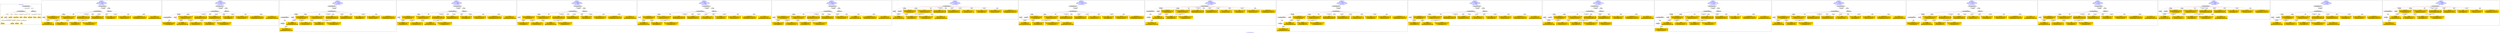 digraph n0 {
fontcolor="blue"
remincross="true"
label="s27-s-the-huntington.json"
subgraph cluster_0 {
label="1-correct model"
n2[style="filled",color="white",fillcolor="lightgray",label="CulturalHeritageObject1"];
n3[shape="plaintext",style="filled",fillcolor="gold",label="date"];
n4[style="filled",color="white",fillcolor="lightgray",label="Person1"];
n5[shape="plaintext",style="filled",fillcolor="gold",label="description"];
n6[shape="plaintext",style="filled",fillcolor="gold",label="dimensions_inch"];
n7[shape="plaintext",style="filled",fillcolor="gold",label="medium"];
n8[shape="plaintext",style="filled",fillcolor="gold",label="credit_line"];
n9[shape="plaintext",style="filled",fillcolor="gold",label="Artwork_Title"];
n10[shape="plaintext",style="filled",fillcolor="gold",label="object_no"];
n11[shape="plaintext",style="filled",fillcolor="gold",label="nationality"];
n12[shape="plaintext",style="filled",fillcolor="gold",label="birth_date"];
n13[shape="plaintext",style="filled",fillcolor="gold",label="death_date"];
n14[shape="plaintext",style="filled",fillcolor="gold",label="name"];
n15[style="filled",color="white",fillcolor="lightgray",label="EuropeanaAggregation1"];
n16[style="filled",color="white",fillcolor="lightgray",label="WebResource1"];
n17[shape="plaintext",style="filled",fillcolor="gold",label="image_url"];
}
subgraph cluster_1 {
label="candidate 0\nlink coherence:1.0\nnode coherence:1.0\nconfidence:0.5392100734706587\nmapping score:0.6380700244902195\ncost:14.99968\n-precision:1.0-recall:1.0"
n19[style="filled",color="white",fillcolor="lightgray",label="CulturalHeritageObject1"];
n20[style="filled",color="white",fillcolor="lightgray",label="Person1"];
n21[style="filled",color="white",fillcolor="lightgray",label="EuropeanaAggregation1"];
n22[style="filled",color="white",fillcolor="lightgray",label="WebResource1"];
n23[shape="plaintext",style="filled",fillcolor="gold",label="Artwork_Title\n[CulturalHeritageObject,description,0.376]\n[CulturalHeritageObject,title,0.371]\n[Person,biographicalInformation,0.163]\n[Concept,prefLabel,0.09]"];
n24[shape="plaintext",style="filled",fillcolor="gold",label="object_no\n[CulturalHeritageObject,accessionNumber,0.609]\n[CulturalHeritageObject,extent,0.389]\n[WebResource,classLink,0.001]\n[CulturalHeritageObject,description,0.001]"];
n25[shape="plaintext",style="filled",fillcolor="gold",label="image_url\n[WebResource,classLink,0.58]\n[Document,classLink,0.266]\n[CulturalHeritageObject,medium,0.095]\n[CulturalHeritageObject,description,0.059]"];
n26[shape="plaintext",style="filled",fillcolor="gold",label="medium\n[CulturalHeritageObject,medium,0.756]\n[CulturalHeritageObject,description,0.144]\n[CulturalHeritageObject,provenance,0.052]\n[Person,biographicalInformation,0.047]"];
n27[shape="plaintext",style="filled",fillcolor="gold",label="birth_date\n[Person,dateOfBirth,0.404]\n[Person,dateOfDeath,0.31]\n[CulturalHeritageObject,created,0.239]\n[Person,biographicalInformation,0.048]"];
n28[shape="plaintext",style="filled",fillcolor="gold",label="description\n[CulturalHeritageObject,description,0.784]\n[Person,biographicalInformation,0.15]\n[CulturalHeritageObject,title,0.049]\n[CulturalHeritageObject,provenance,0.018]"];
n29[shape="plaintext",style="filled",fillcolor="gold",label="name\n[Person,nameOfThePerson,0.44]\n[CulturalHeritageObject,provenance,0.232]\n[Document,classLink,0.17]\n[CulturalHeritageObject,description,0.158]"];
n30[shape="plaintext",style="filled",fillcolor="gold",label="death_date\n[CulturalHeritageObject,created,0.404]\n[Person,dateOfDeath,0.366]\n[Person,dateOfBirth,0.142]\n[CulturalHeritageObject,title,0.087]"];
n31[shape="plaintext",style="filled",fillcolor="gold",label="date\n[CulturalHeritageObject,created,0.504]\n[Person,dateOfDeath,0.18]\n[CulturalHeritageObject,title,0.16]\n[Person,dateOfBirth,0.156]"];
n32[shape="plaintext",style="filled",fillcolor="gold",label="credit_line\n[CulturalHeritageObject,provenance,0.353]\n[WebResource,classLink,0.285]\n[CulturalHeritageObject,description,0.189]\n[Document,classLink,0.172]"];
n33[shape="plaintext",style="filled",fillcolor="gold",label="dimensions_inch\n[CulturalHeritageObject,extent,0.56]\n[CulturalHeritageObject,accessionNumber,0.212]\n[CulturalHeritageObject,medium,0.119]\n[CulturalHeritageObject,description,0.109]"];
n34[shape="plaintext",style="filled",fillcolor="gold",label="nationality\n[Person,countryAssociatedWithThePerson,0.742]\n[CulturalHeritageObject,provenance,0.1]\n[Concept,prefLabel,0.094]\n[CulturalHeritageObject,title,0.063]"];
}
subgraph cluster_2 {
label="candidate 1\nlink coherence:1.0\nnode coherence:1.0\nconfidence:0.5392100734706587\nmapping score:0.6241811356013306\ncost:15.99967\n-precision:0.88-recall:0.93"
n36[style="filled",color="white",fillcolor="lightgray",label="CulturalHeritageObject1"];
n37[style="filled",color="white",fillcolor="lightgray",label="CulturalHeritageObject2"];
n38[style="filled",color="white",fillcolor="lightgray",label="Person1"];
n39[style="filled",color="white",fillcolor="lightgray",label="EuropeanaAggregation1"];
n40[style="filled",color="white",fillcolor="lightgray",label="WebResource1"];
n41[shape="plaintext",style="filled",fillcolor="gold",label="object_no\n[CulturalHeritageObject,accessionNumber,0.609]\n[CulturalHeritageObject,extent,0.389]\n[WebResource,classLink,0.001]\n[CulturalHeritageObject,description,0.001]"];
n42[shape="plaintext",style="filled",fillcolor="gold",label="image_url\n[WebResource,classLink,0.58]\n[Document,classLink,0.266]\n[CulturalHeritageObject,medium,0.095]\n[CulturalHeritageObject,description,0.059]"];
n43[shape="plaintext",style="filled",fillcolor="gold",label="medium\n[CulturalHeritageObject,medium,0.756]\n[CulturalHeritageObject,description,0.144]\n[CulturalHeritageObject,provenance,0.052]\n[Person,biographicalInformation,0.047]"];
n44[shape="plaintext",style="filled",fillcolor="gold",label="birth_date\n[Person,dateOfBirth,0.404]\n[Person,dateOfDeath,0.31]\n[CulturalHeritageObject,created,0.239]\n[Person,biographicalInformation,0.048]"];
n45[shape="plaintext",style="filled",fillcolor="gold",label="Artwork_Title\n[CulturalHeritageObject,description,0.376]\n[CulturalHeritageObject,title,0.371]\n[Person,biographicalInformation,0.163]\n[Concept,prefLabel,0.09]"];
n46[shape="plaintext",style="filled",fillcolor="gold",label="description\n[CulturalHeritageObject,description,0.784]\n[Person,biographicalInformation,0.15]\n[CulturalHeritageObject,title,0.049]\n[CulturalHeritageObject,provenance,0.018]"];
n47[shape="plaintext",style="filled",fillcolor="gold",label="name\n[Person,nameOfThePerson,0.44]\n[CulturalHeritageObject,provenance,0.232]\n[Document,classLink,0.17]\n[CulturalHeritageObject,description,0.158]"];
n48[shape="plaintext",style="filled",fillcolor="gold",label="death_date\n[CulturalHeritageObject,created,0.404]\n[Person,dateOfDeath,0.366]\n[Person,dateOfBirth,0.142]\n[CulturalHeritageObject,title,0.087]"];
n49[shape="plaintext",style="filled",fillcolor="gold",label="date\n[CulturalHeritageObject,created,0.504]\n[Person,dateOfDeath,0.18]\n[CulturalHeritageObject,title,0.16]\n[Person,dateOfBirth,0.156]"];
n50[shape="plaintext",style="filled",fillcolor="gold",label="credit_line\n[CulturalHeritageObject,provenance,0.353]\n[WebResource,classLink,0.285]\n[CulturalHeritageObject,description,0.189]\n[Document,classLink,0.172]"];
n51[shape="plaintext",style="filled",fillcolor="gold",label="dimensions_inch\n[CulturalHeritageObject,extent,0.56]\n[CulturalHeritageObject,accessionNumber,0.212]\n[CulturalHeritageObject,medium,0.119]\n[CulturalHeritageObject,description,0.109]"];
n52[shape="plaintext",style="filled",fillcolor="gold",label="nationality\n[Person,countryAssociatedWithThePerson,0.742]\n[CulturalHeritageObject,provenance,0.1]\n[Concept,prefLabel,0.094]\n[CulturalHeritageObject,title,0.063]"];
}
subgraph cluster_3 {
label="candidate 10\nlink coherence:1.0\nnode coherence:1.0\nconfidence:0.5130469860105115\nmapping score:0.6293489953368372\ncost:15.99977\n-precision:0.81-recall:0.87"
n54[style="filled",color="white",fillcolor="lightgray",label="CulturalHeritageObject1"];
n55[style="filled",color="white",fillcolor="lightgray",label="CulturalHeritageObject2"];
n56[style="filled",color="white",fillcolor="lightgray",label="Person1"];
n57[style="filled",color="white",fillcolor="lightgray",label="Document2"];
n58[style="filled",color="white",fillcolor="lightgray",label="EuropeanaAggregation1"];
n59[shape="plaintext",style="filled",fillcolor="gold",label="Artwork_Title\n[CulturalHeritageObject,description,0.376]\n[CulturalHeritageObject,title,0.371]\n[Person,biographicalInformation,0.163]\n[Concept,prefLabel,0.09]"];
n60[shape="plaintext",style="filled",fillcolor="gold",label="object_no\n[CulturalHeritageObject,accessionNumber,0.609]\n[CulturalHeritageObject,extent,0.389]\n[WebResource,classLink,0.001]\n[CulturalHeritageObject,description,0.001]"];
n61[shape="plaintext",style="filled",fillcolor="gold",label="medium\n[CulturalHeritageObject,medium,0.756]\n[CulturalHeritageObject,description,0.144]\n[CulturalHeritageObject,provenance,0.052]\n[Person,biographicalInformation,0.047]"];
n62[shape="plaintext",style="filled",fillcolor="gold",label="birth_date\n[Person,dateOfBirth,0.404]\n[Person,dateOfDeath,0.31]\n[CulturalHeritageObject,created,0.239]\n[Person,biographicalInformation,0.048]"];
n63[shape="plaintext",style="filled",fillcolor="gold",label="description\n[CulturalHeritageObject,description,0.784]\n[Person,biographicalInformation,0.15]\n[CulturalHeritageObject,title,0.049]\n[CulturalHeritageObject,provenance,0.018]"];
n64[shape="plaintext",style="filled",fillcolor="gold",label="image_url\n[WebResource,classLink,0.58]\n[Document,classLink,0.266]\n[CulturalHeritageObject,medium,0.095]\n[CulturalHeritageObject,description,0.059]"];
n65[shape="plaintext",style="filled",fillcolor="gold",label="name\n[Person,nameOfThePerson,0.44]\n[CulturalHeritageObject,provenance,0.232]\n[Document,classLink,0.17]\n[CulturalHeritageObject,description,0.158]"];
n66[shape="plaintext",style="filled",fillcolor="gold",label="death_date\n[CulturalHeritageObject,created,0.404]\n[Person,dateOfDeath,0.366]\n[Person,dateOfBirth,0.142]\n[CulturalHeritageObject,title,0.087]"];
n67[shape="plaintext",style="filled",fillcolor="gold",label="date\n[CulturalHeritageObject,created,0.504]\n[Person,dateOfDeath,0.18]\n[CulturalHeritageObject,title,0.16]\n[Person,dateOfBirth,0.156]"];
n68[shape="plaintext",style="filled",fillcolor="gold",label="credit_line\n[CulturalHeritageObject,provenance,0.353]\n[WebResource,classLink,0.285]\n[CulturalHeritageObject,description,0.189]\n[Document,classLink,0.172]"];
n69[shape="plaintext",style="filled",fillcolor="gold",label="dimensions_inch\n[CulturalHeritageObject,extent,0.56]\n[CulturalHeritageObject,accessionNumber,0.212]\n[CulturalHeritageObject,medium,0.119]\n[CulturalHeritageObject,description,0.109]"];
n70[shape="plaintext",style="filled",fillcolor="gold",label="nationality\n[Person,countryAssociatedWithThePerson,0.742]\n[CulturalHeritageObject,provenance,0.1]\n[Concept,prefLabel,0.094]\n[CulturalHeritageObject,title,0.063]"];
}
subgraph cluster_4 {
label="candidate 11\nlink coherence:1.0\nnode coherence:1.0\nconfidence:0.5127080862301908\nmapping score:0.629236028743397\ncost:14.99968\n-precision:0.87-recall:0.87"
n72[style="filled",color="white",fillcolor="lightgray",label="CulturalHeritageObject1"];
n73[style="filled",color="white",fillcolor="lightgray",label="Person1"];
n74[style="filled",color="white",fillcolor="lightgray",label="EuropeanaAggregation1"];
n75[style="filled",color="white",fillcolor="lightgray",label="WebResource1"];
n76[shape="plaintext",style="filled",fillcolor="gold",label="Artwork_Title\n[CulturalHeritageObject,description,0.376]\n[CulturalHeritageObject,title,0.371]\n[Person,biographicalInformation,0.163]\n[Concept,prefLabel,0.09]"];
n77[shape="plaintext",style="filled",fillcolor="gold",label="object_no\n[CulturalHeritageObject,accessionNumber,0.609]\n[CulturalHeritageObject,extent,0.389]\n[WebResource,classLink,0.001]\n[CulturalHeritageObject,description,0.001]"];
n78[shape="plaintext",style="filled",fillcolor="gold",label="image_url\n[WebResource,classLink,0.58]\n[Document,classLink,0.266]\n[CulturalHeritageObject,medium,0.095]\n[CulturalHeritageObject,description,0.059]"];
n79[shape="plaintext",style="filled",fillcolor="gold",label="medium\n[CulturalHeritageObject,medium,0.756]\n[CulturalHeritageObject,description,0.144]\n[CulturalHeritageObject,provenance,0.052]\n[Person,biographicalInformation,0.047]"];
n80[shape="plaintext",style="filled",fillcolor="gold",label="death_date\n[CulturalHeritageObject,created,0.404]\n[Person,dateOfDeath,0.366]\n[Person,dateOfBirth,0.142]\n[CulturalHeritageObject,title,0.087]"];
n81[shape="plaintext",style="filled",fillcolor="gold",label="description\n[CulturalHeritageObject,description,0.784]\n[Person,biographicalInformation,0.15]\n[CulturalHeritageObject,title,0.049]\n[CulturalHeritageObject,provenance,0.018]"];
n82[shape="plaintext",style="filled",fillcolor="gold",label="name\n[Person,nameOfThePerson,0.44]\n[CulturalHeritageObject,provenance,0.232]\n[Document,classLink,0.17]\n[CulturalHeritageObject,description,0.158]"];
n83[shape="plaintext",style="filled",fillcolor="gold",label="date\n[CulturalHeritageObject,created,0.504]\n[Person,dateOfDeath,0.18]\n[CulturalHeritageObject,title,0.16]\n[Person,dateOfBirth,0.156]"];
n84[shape="plaintext",style="filled",fillcolor="gold",label="credit_line\n[CulturalHeritageObject,provenance,0.353]\n[WebResource,classLink,0.285]\n[CulturalHeritageObject,description,0.189]\n[Document,classLink,0.172]"];
n85[shape="plaintext",style="filled",fillcolor="gold",label="birth_date\n[Person,dateOfBirth,0.404]\n[Person,dateOfDeath,0.31]\n[CulturalHeritageObject,created,0.239]\n[Person,biographicalInformation,0.048]"];
n86[shape="plaintext",style="filled",fillcolor="gold",label="dimensions_inch\n[CulturalHeritageObject,extent,0.56]\n[CulturalHeritageObject,accessionNumber,0.212]\n[CulturalHeritageObject,medium,0.119]\n[CulturalHeritageObject,description,0.109]"];
n87[shape="plaintext",style="filled",fillcolor="gold",label="nationality\n[Person,countryAssociatedWithThePerson,0.742]\n[CulturalHeritageObject,provenance,0.1]\n[Concept,prefLabel,0.094]\n[CulturalHeritageObject,title,0.063]"];
}
subgraph cluster_5 {
label="candidate 12\nlink coherence:1.0\nnode coherence:1.0\nconfidence:0.5055888304025928\nmapping score:0.6268629434675309\ncost:14.99968\n-precision:0.8-recall:0.8"
n89[style="filled",color="white",fillcolor="lightgray",label="CulturalHeritageObject1"];
n90[style="filled",color="white",fillcolor="lightgray",label="Person1"];
n91[style="filled",color="white",fillcolor="lightgray",label="EuropeanaAggregation1"];
n92[style="filled",color="white",fillcolor="lightgray",label="WebResource1"];
n93[shape="plaintext",style="filled",fillcolor="gold",label="Artwork_Title\n[CulturalHeritageObject,description,0.376]\n[CulturalHeritageObject,title,0.371]\n[Person,biographicalInformation,0.163]\n[Concept,prefLabel,0.09]"];
n94[shape="plaintext",style="filled",fillcolor="gold",label="object_no\n[CulturalHeritageObject,accessionNumber,0.609]\n[CulturalHeritageObject,extent,0.389]\n[WebResource,classLink,0.001]\n[CulturalHeritageObject,description,0.001]"];
n95[shape="plaintext",style="filled",fillcolor="gold",label="image_url\n[WebResource,classLink,0.58]\n[Document,classLink,0.266]\n[CulturalHeritageObject,medium,0.095]\n[CulturalHeritageObject,description,0.059]"];
n96[shape="plaintext",style="filled",fillcolor="gold",label="medium\n[CulturalHeritageObject,medium,0.756]\n[CulturalHeritageObject,description,0.144]\n[CulturalHeritageObject,provenance,0.052]\n[Person,biographicalInformation,0.047]"];
n97[shape="plaintext",style="filled",fillcolor="gold",label="date\n[CulturalHeritageObject,created,0.504]\n[Person,dateOfDeath,0.18]\n[CulturalHeritageObject,title,0.16]\n[Person,dateOfBirth,0.156]"];
n98[shape="plaintext",style="filled",fillcolor="gold",label="description\n[CulturalHeritageObject,description,0.784]\n[Person,biographicalInformation,0.15]\n[CulturalHeritageObject,title,0.049]\n[CulturalHeritageObject,provenance,0.018]"];
n99[shape="plaintext",style="filled",fillcolor="gold",label="name\n[Person,nameOfThePerson,0.44]\n[CulturalHeritageObject,provenance,0.232]\n[Document,classLink,0.17]\n[CulturalHeritageObject,description,0.158]"];
n100[shape="plaintext",style="filled",fillcolor="gold",label="death_date\n[CulturalHeritageObject,created,0.404]\n[Person,dateOfDeath,0.366]\n[Person,dateOfBirth,0.142]\n[CulturalHeritageObject,title,0.087]"];
n101[shape="plaintext",style="filled",fillcolor="gold",label="credit_line\n[CulturalHeritageObject,provenance,0.353]\n[WebResource,classLink,0.285]\n[CulturalHeritageObject,description,0.189]\n[Document,classLink,0.172]"];
n102[shape="plaintext",style="filled",fillcolor="gold",label="birth_date\n[Person,dateOfBirth,0.404]\n[Person,dateOfDeath,0.31]\n[CulturalHeritageObject,created,0.239]\n[Person,biographicalInformation,0.048]"];
n103[shape="plaintext",style="filled",fillcolor="gold",label="dimensions_inch\n[CulturalHeritageObject,extent,0.56]\n[CulturalHeritageObject,accessionNumber,0.212]\n[CulturalHeritageObject,medium,0.119]\n[CulturalHeritageObject,description,0.109]"];
n104[shape="plaintext",style="filled",fillcolor="gold",label="nationality\n[Person,countryAssociatedWithThePerson,0.742]\n[CulturalHeritageObject,provenance,0.1]\n[Concept,prefLabel,0.094]\n[CulturalHeritageObject,title,0.063]"];
}
subgraph cluster_6 {
label="candidate 13\nlink coherence:1.0\nnode coherence:1.0\nconfidence:0.4980806337773678\nmapping score:0.6243602112591226\ncost:14.99968\n-precision:0.8-recall:0.8"
n106[style="filled",color="white",fillcolor="lightgray",label="CulturalHeritageObject1"];
n107[style="filled",color="white",fillcolor="lightgray",label="Person1"];
n108[style="filled",color="white",fillcolor="lightgray",label="EuropeanaAggregation1"];
n109[style="filled",color="white",fillcolor="lightgray",label="WebResource1"];
n110[shape="plaintext",style="filled",fillcolor="gold",label="Artwork_Title\n[CulturalHeritageObject,description,0.376]\n[CulturalHeritageObject,title,0.371]\n[Person,biographicalInformation,0.163]\n[Concept,prefLabel,0.09]"];
n111[shape="plaintext",style="filled",fillcolor="gold",label="object_no\n[CulturalHeritageObject,accessionNumber,0.609]\n[CulturalHeritageObject,extent,0.389]\n[WebResource,classLink,0.001]\n[CulturalHeritageObject,description,0.001]"];
n112[shape="plaintext",style="filled",fillcolor="gold",label="image_url\n[WebResource,classLink,0.58]\n[Document,classLink,0.266]\n[CulturalHeritageObject,medium,0.095]\n[CulturalHeritageObject,description,0.059]"];
n113[shape="plaintext",style="filled",fillcolor="gold",label="medium\n[CulturalHeritageObject,medium,0.756]\n[CulturalHeritageObject,description,0.144]\n[CulturalHeritageObject,provenance,0.052]\n[Person,biographicalInformation,0.047]"];
n114[shape="plaintext",style="filled",fillcolor="gold",label="birth_date\n[Person,dateOfBirth,0.404]\n[Person,dateOfDeath,0.31]\n[CulturalHeritageObject,created,0.239]\n[Person,biographicalInformation,0.048]"];
n115[shape="plaintext",style="filled",fillcolor="gold",label="description\n[CulturalHeritageObject,description,0.784]\n[Person,biographicalInformation,0.15]\n[CulturalHeritageObject,title,0.049]\n[CulturalHeritageObject,provenance,0.018]"];
n116[shape="plaintext",style="filled",fillcolor="gold",label="name\n[Person,nameOfThePerson,0.44]\n[CulturalHeritageObject,provenance,0.232]\n[Document,classLink,0.17]\n[CulturalHeritageObject,description,0.158]"];
n117[shape="plaintext",style="filled",fillcolor="gold",label="death_date\n[CulturalHeritageObject,created,0.404]\n[Person,dateOfDeath,0.366]\n[Person,dateOfBirth,0.142]\n[CulturalHeritageObject,title,0.087]"];
n118[shape="plaintext",style="filled",fillcolor="gold",label="date\n[CulturalHeritageObject,created,0.504]\n[Person,dateOfDeath,0.18]\n[CulturalHeritageObject,title,0.16]\n[Person,dateOfBirth,0.156]"];
n119[shape="plaintext",style="filled",fillcolor="gold",label="credit_line\n[CulturalHeritageObject,provenance,0.353]\n[WebResource,classLink,0.285]\n[CulturalHeritageObject,description,0.189]\n[Document,classLink,0.172]"];
n120[shape="plaintext",style="filled",fillcolor="gold",label="dimensions_inch\n[CulturalHeritageObject,extent,0.56]\n[CulturalHeritageObject,accessionNumber,0.212]\n[CulturalHeritageObject,medium,0.119]\n[CulturalHeritageObject,description,0.109]"];
n121[shape="plaintext",style="filled",fillcolor="gold",label="nationality\n[Person,countryAssociatedWithThePerson,0.742]\n[CulturalHeritageObject,provenance,0.1]\n[Concept,prefLabel,0.094]\n[CulturalHeritageObject,title,0.063]"];
}
subgraph cluster_7 {
label="candidate 14\nlink coherence:1.0\nnode coherence:1.0\nconfidence:0.4965018219954587\nmapping score:0.6238339406651529\ncost:14.99968\n-precision:0.87-recall:0.87"
n123[style="filled",color="white",fillcolor="lightgray",label="CulturalHeritageObject1"];
n124[style="filled",color="white",fillcolor="lightgray",label="Person1"];
n125[style="filled",color="white",fillcolor="lightgray",label="EuropeanaAggregation1"];
n126[style="filled",color="white",fillcolor="lightgray",label="WebResource1"];
n127[shape="plaintext",style="filled",fillcolor="gold",label="Artwork_Title\n[CulturalHeritageObject,description,0.376]\n[CulturalHeritageObject,title,0.371]\n[Person,biographicalInformation,0.163]\n[Concept,prefLabel,0.09]"];
n128[shape="plaintext",style="filled",fillcolor="gold",label="object_no\n[CulturalHeritageObject,accessionNumber,0.609]\n[CulturalHeritageObject,extent,0.389]\n[WebResource,classLink,0.001]\n[CulturalHeritageObject,description,0.001]"];
n129[shape="plaintext",style="filled",fillcolor="gold",label="image_url\n[WebResource,classLink,0.58]\n[Document,classLink,0.266]\n[CulturalHeritageObject,medium,0.095]\n[CulturalHeritageObject,description,0.059]"];
n130[shape="plaintext",style="filled",fillcolor="gold",label="medium\n[CulturalHeritageObject,medium,0.756]\n[CulturalHeritageObject,description,0.144]\n[CulturalHeritageObject,provenance,0.052]\n[Person,biographicalInformation,0.047]"];
n131[shape="plaintext",style="filled",fillcolor="gold",label="date\n[CulturalHeritageObject,created,0.504]\n[Person,dateOfDeath,0.18]\n[CulturalHeritageObject,title,0.16]\n[Person,dateOfBirth,0.156]"];
n132[shape="plaintext",style="filled",fillcolor="gold",label="description\n[CulturalHeritageObject,description,0.784]\n[Person,biographicalInformation,0.15]\n[CulturalHeritageObject,title,0.049]\n[CulturalHeritageObject,provenance,0.018]"];
n133[shape="plaintext",style="filled",fillcolor="gold",label="name\n[Person,nameOfThePerson,0.44]\n[CulturalHeritageObject,provenance,0.232]\n[Document,classLink,0.17]\n[CulturalHeritageObject,description,0.158]"];
n134[shape="plaintext",style="filled",fillcolor="gold",label="death_date\n[CulturalHeritageObject,created,0.404]\n[Person,dateOfDeath,0.366]\n[Person,dateOfBirth,0.142]\n[CulturalHeritageObject,title,0.087]"];
n135[shape="plaintext",style="filled",fillcolor="gold",label="credit_line\n[CulturalHeritageObject,provenance,0.353]\n[WebResource,classLink,0.285]\n[CulturalHeritageObject,description,0.189]\n[Document,classLink,0.172]"];
n136[shape="plaintext",style="filled",fillcolor="gold",label="birth_date\n[Person,dateOfBirth,0.404]\n[Person,dateOfDeath,0.31]\n[CulturalHeritageObject,created,0.239]\n[Person,biographicalInformation,0.048]"];
n137[shape="plaintext",style="filled",fillcolor="gold",label="dimensions_inch\n[CulturalHeritageObject,extent,0.56]\n[CulturalHeritageObject,accessionNumber,0.212]\n[CulturalHeritageObject,medium,0.119]\n[CulturalHeritageObject,description,0.109]"];
n138[shape="plaintext",style="filled",fillcolor="gold",label="nationality\n[Person,countryAssociatedWithThePerson,0.742]\n[CulturalHeritageObject,provenance,0.1]\n[Concept,prefLabel,0.094]\n[CulturalHeritageObject,title,0.063]"];
}
subgraph cluster_8 {
label="candidate 15\nlink coherence:1.0\nnode coherence:1.0\nconfidence:0.4957385183208454\nmapping score:0.6235795061069485\ncost:13.99987\n-precision:0.79-recall:0.73"
n140[style="filled",color="white",fillcolor="lightgray",label="CulturalHeritageObject1"];
n141[style="filled",color="white",fillcolor="lightgray",label="Person1"];
n142[style="filled",color="white",fillcolor="lightgray",label="Document1"];
n143[shape="plaintext",style="filled",fillcolor="gold",label="Artwork_Title\n[CulturalHeritageObject,description,0.376]\n[CulturalHeritageObject,title,0.371]\n[Person,biographicalInformation,0.163]\n[Concept,prefLabel,0.09]"];
n144[shape="plaintext",style="filled",fillcolor="gold",label="object_no\n[CulturalHeritageObject,accessionNumber,0.609]\n[CulturalHeritageObject,extent,0.389]\n[WebResource,classLink,0.001]\n[CulturalHeritageObject,description,0.001]"];
n145[shape="plaintext",style="filled",fillcolor="gold",label="medium\n[CulturalHeritageObject,medium,0.756]\n[CulturalHeritageObject,description,0.144]\n[CulturalHeritageObject,provenance,0.052]\n[Person,biographicalInformation,0.047]"];
n146[shape="plaintext",style="filled",fillcolor="gold",label="birth_date\n[Person,dateOfBirth,0.404]\n[Person,dateOfDeath,0.31]\n[CulturalHeritageObject,created,0.239]\n[Person,biographicalInformation,0.048]"];
n147[shape="plaintext",style="filled",fillcolor="gold",label="description\n[CulturalHeritageObject,description,0.784]\n[Person,biographicalInformation,0.15]\n[CulturalHeritageObject,title,0.049]\n[CulturalHeritageObject,provenance,0.018]"];
n148[shape="plaintext",style="filled",fillcolor="gold",label="image_url\n[WebResource,classLink,0.58]\n[Document,classLink,0.266]\n[CulturalHeritageObject,medium,0.095]\n[CulturalHeritageObject,description,0.059]"];
n149[shape="plaintext",style="filled",fillcolor="gold",label="name\n[Person,nameOfThePerson,0.44]\n[CulturalHeritageObject,provenance,0.232]\n[Document,classLink,0.17]\n[CulturalHeritageObject,description,0.158]"];
n150[shape="plaintext",style="filled",fillcolor="gold",label="death_date\n[CulturalHeritageObject,created,0.404]\n[Person,dateOfDeath,0.366]\n[Person,dateOfBirth,0.142]\n[CulturalHeritageObject,title,0.087]"];
n151[shape="plaintext",style="filled",fillcolor="gold",label="date\n[CulturalHeritageObject,created,0.504]\n[Person,dateOfDeath,0.18]\n[CulturalHeritageObject,title,0.16]\n[Person,dateOfBirth,0.156]"];
n152[shape="plaintext",style="filled",fillcolor="gold",label="credit_line\n[CulturalHeritageObject,provenance,0.353]\n[WebResource,classLink,0.285]\n[CulturalHeritageObject,description,0.189]\n[Document,classLink,0.172]"];
n153[shape="plaintext",style="filled",fillcolor="gold",label="dimensions_inch\n[CulturalHeritageObject,extent,0.56]\n[CulturalHeritageObject,accessionNumber,0.212]\n[CulturalHeritageObject,medium,0.119]\n[CulturalHeritageObject,description,0.109]"];
n154[shape="plaintext",style="filled",fillcolor="gold",label="nationality\n[Person,countryAssociatedWithThePerson,0.742]\n[CulturalHeritageObject,provenance,0.1]\n[Concept,prefLabel,0.094]\n[CulturalHeritageObject,title,0.063]"];
}
subgraph cluster_9 {
label="candidate 16\nlink coherence:1.0\nnode coherence:1.0\nconfidence:0.4957385183208454\nmapping score:0.6235795061069485\ncost:14.99977\n-precision:0.8-recall:0.8"
n156[style="filled",color="white",fillcolor="lightgray",label="CulturalHeritageObject1"];
n157[style="filled",color="white",fillcolor="lightgray",label="Person1"];
n158[style="filled",color="white",fillcolor="lightgray",label="Document1"];
n159[style="filled",color="white",fillcolor="lightgray",label="EuropeanaAggregation1"];
n160[shape="plaintext",style="filled",fillcolor="gold",label="Artwork_Title\n[CulturalHeritageObject,description,0.376]\n[CulturalHeritageObject,title,0.371]\n[Person,biographicalInformation,0.163]\n[Concept,prefLabel,0.09]"];
n161[shape="plaintext",style="filled",fillcolor="gold",label="object_no\n[CulturalHeritageObject,accessionNumber,0.609]\n[CulturalHeritageObject,extent,0.389]\n[WebResource,classLink,0.001]\n[CulturalHeritageObject,description,0.001]"];
n162[shape="plaintext",style="filled",fillcolor="gold",label="medium\n[CulturalHeritageObject,medium,0.756]\n[CulturalHeritageObject,description,0.144]\n[CulturalHeritageObject,provenance,0.052]\n[Person,biographicalInformation,0.047]"];
n163[shape="plaintext",style="filled",fillcolor="gold",label="birth_date\n[Person,dateOfBirth,0.404]\n[Person,dateOfDeath,0.31]\n[CulturalHeritageObject,created,0.239]\n[Person,biographicalInformation,0.048]"];
n164[shape="plaintext",style="filled",fillcolor="gold",label="description\n[CulturalHeritageObject,description,0.784]\n[Person,biographicalInformation,0.15]\n[CulturalHeritageObject,title,0.049]\n[CulturalHeritageObject,provenance,0.018]"];
n165[shape="plaintext",style="filled",fillcolor="gold",label="image_url\n[WebResource,classLink,0.58]\n[Document,classLink,0.266]\n[CulturalHeritageObject,medium,0.095]\n[CulturalHeritageObject,description,0.059]"];
n166[shape="plaintext",style="filled",fillcolor="gold",label="name\n[Person,nameOfThePerson,0.44]\n[CulturalHeritageObject,provenance,0.232]\n[Document,classLink,0.17]\n[CulturalHeritageObject,description,0.158]"];
n167[shape="plaintext",style="filled",fillcolor="gold",label="death_date\n[CulturalHeritageObject,created,0.404]\n[Person,dateOfDeath,0.366]\n[Person,dateOfBirth,0.142]\n[CulturalHeritageObject,title,0.087]"];
n168[shape="plaintext",style="filled",fillcolor="gold",label="date\n[CulturalHeritageObject,created,0.504]\n[Person,dateOfDeath,0.18]\n[CulturalHeritageObject,title,0.16]\n[Person,dateOfBirth,0.156]"];
n169[shape="plaintext",style="filled",fillcolor="gold",label="credit_line\n[CulturalHeritageObject,provenance,0.353]\n[WebResource,classLink,0.285]\n[CulturalHeritageObject,description,0.189]\n[Document,classLink,0.172]"];
n170[shape="plaintext",style="filled",fillcolor="gold",label="dimensions_inch\n[CulturalHeritageObject,extent,0.56]\n[CulturalHeritageObject,accessionNumber,0.212]\n[CulturalHeritageObject,medium,0.119]\n[CulturalHeritageObject,description,0.109]"];
n171[shape="plaintext",style="filled",fillcolor="gold",label="nationality\n[Person,countryAssociatedWithThePerson,0.742]\n[CulturalHeritageObject,provenance,0.1]\n[Concept,prefLabel,0.094]\n[CulturalHeritageObject,title,0.063]"];
}
subgraph cluster_10 {
label="candidate 17\nlink coherence:1.0\nnode coherence:1.0\nconfidence:0.4957385183208454\nmapping score:0.6235795061069485\ncost:14.99987\n-precision:0.73-recall:0.73"
n173[style="filled",color="white",fillcolor="lightgray",label="CulturalHeritageObject1"];
n174[style="filled",color="white",fillcolor="lightgray",label="CulturalHeritageObject2"];
n175[style="filled",color="white",fillcolor="lightgray",label="Person1"];
n176[style="filled",color="white",fillcolor="lightgray",label="Document2"];
n177[shape="plaintext",style="filled",fillcolor="gold",label="Artwork_Title\n[CulturalHeritageObject,description,0.376]\n[CulturalHeritageObject,title,0.371]\n[Person,biographicalInformation,0.163]\n[Concept,prefLabel,0.09]"];
n178[shape="plaintext",style="filled",fillcolor="gold",label="object_no\n[CulturalHeritageObject,accessionNumber,0.609]\n[CulturalHeritageObject,extent,0.389]\n[WebResource,classLink,0.001]\n[CulturalHeritageObject,description,0.001]"];
n179[shape="plaintext",style="filled",fillcolor="gold",label="medium\n[CulturalHeritageObject,medium,0.756]\n[CulturalHeritageObject,description,0.144]\n[CulturalHeritageObject,provenance,0.052]\n[Person,biographicalInformation,0.047]"];
n180[shape="plaintext",style="filled",fillcolor="gold",label="birth_date\n[Person,dateOfBirth,0.404]\n[Person,dateOfDeath,0.31]\n[CulturalHeritageObject,created,0.239]\n[Person,biographicalInformation,0.048]"];
n181[shape="plaintext",style="filled",fillcolor="gold",label="description\n[CulturalHeritageObject,description,0.784]\n[Person,biographicalInformation,0.15]\n[CulturalHeritageObject,title,0.049]\n[CulturalHeritageObject,provenance,0.018]"];
n182[shape="plaintext",style="filled",fillcolor="gold",label="image_url\n[WebResource,classLink,0.58]\n[Document,classLink,0.266]\n[CulturalHeritageObject,medium,0.095]\n[CulturalHeritageObject,description,0.059]"];
n183[shape="plaintext",style="filled",fillcolor="gold",label="name\n[Person,nameOfThePerson,0.44]\n[CulturalHeritageObject,provenance,0.232]\n[Document,classLink,0.17]\n[CulturalHeritageObject,description,0.158]"];
n184[shape="plaintext",style="filled",fillcolor="gold",label="death_date\n[CulturalHeritageObject,created,0.404]\n[Person,dateOfDeath,0.366]\n[Person,dateOfBirth,0.142]\n[CulturalHeritageObject,title,0.087]"];
n185[shape="plaintext",style="filled",fillcolor="gold",label="date\n[CulturalHeritageObject,created,0.504]\n[Person,dateOfDeath,0.18]\n[CulturalHeritageObject,title,0.16]\n[Person,dateOfBirth,0.156]"];
n186[shape="plaintext",style="filled",fillcolor="gold",label="credit_line\n[CulturalHeritageObject,provenance,0.353]\n[WebResource,classLink,0.285]\n[CulturalHeritageObject,description,0.189]\n[Document,classLink,0.172]"];
n187[shape="plaintext",style="filled",fillcolor="gold",label="dimensions_inch\n[CulturalHeritageObject,extent,0.56]\n[CulturalHeritageObject,accessionNumber,0.212]\n[CulturalHeritageObject,medium,0.119]\n[CulturalHeritageObject,description,0.109]"];
n188[shape="plaintext",style="filled",fillcolor="gold",label="nationality\n[Person,countryAssociatedWithThePerson,0.742]\n[CulturalHeritageObject,provenance,0.1]\n[Concept,prefLabel,0.094]\n[CulturalHeritageObject,title,0.063]"];
}
subgraph cluster_11 {
label="candidate 18\nlink coherence:1.0\nnode coherence:1.0\nconfidence:0.4957385183208454\nmapping score:0.6235795061069485\ncost:15.99977\n-precision:0.75-recall:0.8"
n190[style="filled",color="white",fillcolor="lightgray",label="CulturalHeritageObject1"];
n191[style="filled",color="white",fillcolor="lightgray",label="CulturalHeritageObject2"];
n192[style="filled",color="white",fillcolor="lightgray",label="Person1"];
n193[style="filled",color="white",fillcolor="lightgray",label="Document2"];
n194[style="filled",color="white",fillcolor="lightgray",label="EuropeanaAggregation1"];
n195[shape="plaintext",style="filled",fillcolor="gold",label="Artwork_Title\n[CulturalHeritageObject,description,0.376]\n[CulturalHeritageObject,title,0.371]\n[Person,biographicalInformation,0.163]\n[Concept,prefLabel,0.09]"];
n196[shape="plaintext",style="filled",fillcolor="gold",label="object_no\n[CulturalHeritageObject,accessionNumber,0.609]\n[CulturalHeritageObject,extent,0.389]\n[WebResource,classLink,0.001]\n[CulturalHeritageObject,description,0.001]"];
n197[shape="plaintext",style="filled",fillcolor="gold",label="medium\n[CulturalHeritageObject,medium,0.756]\n[CulturalHeritageObject,description,0.144]\n[CulturalHeritageObject,provenance,0.052]\n[Person,biographicalInformation,0.047]"];
n198[shape="plaintext",style="filled",fillcolor="gold",label="birth_date\n[Person,dateOfBirth,0.404]\n[Person,dateOfDeath,0.31]\n[CulturalHeritageObject,created,0.239]\n[Person,biographicalInformation,0.048]"];
n199[shape="plaintext",style="filled",fillcolor="gold",label="description\n[CulturalHeritageObject,description,0.784]\n[Person,biographicalInformation,0.15]\n[CulturalHeritageObject,title,0.049]\n[CulturalHeritageObject,provenance,0.018]"];
n200[shape="plaintext",style="filled",fillcolor="gold",label="image_url\n[WebResource,classLink,0.58]\n[Document,classLink,0.266]\n[CulturalHeritageObject,medium,0.095]\n[CulturalHeritageObject,description,0.059]"];
n201[shape="plaintext",style="filled",fillcolor="gold",label="name\n[Person,nameOfThePerson,0.44]\n[CulturalHeritageObject,provenance,0.232]\n[Document,classLink,0.17]\n[CulturalHeritageObject,description,0.158]"];
n202[shape="plaintext",style="filled",fillcolor="gold",label="death_date\n[CulturalHeritageObject,created,0.404]\n[Person,dateOfDeath,0.366]\n[Person,dateOfBirth,0.142]\n[CulturalHeritageObject,title,0.087]"];
n203[shape="plaintext",style="filled",fillcolor="gold",label="date\n[CulturalHeritageObject,created,0.504]\n[Person,dateOfDeath,0.18]\n[CulturalHeritageObject,title,0.16]\n[Person,dateOfBirth,0.156]"];
n204[shape="plaintext",style="filled",fillcolor="gold",label="credit_line\n[CulturalHeritageObject,provenance,0.353]\n[WebResource,classLink,0.285]\n[CulturalHeritageObject,description,0.189]\n[Document,classLink,0.172]"];
n205[shape="plaintext",style="filled",fillcolor="gold",label="dimensions_inch\n[CulturalHeritageObject,extent,0.56]\n[CulturalHeritageObject,accessionNumber,0.212]\n[CulturalHeritageObject,medium,0.119]\n[CulturalHeritageObject,description,0.109]"];
n206[shape="plaintext",style="filled",fillcolor="gold",label="nationality\n[Person,countryAssociatedWithThePerson,0.742]\n[CulturalHeritageObject,provenance,0.1]\n[Concept,prefLabel,0.094]\n[CulturalHeritageObject,title,0.063]"];
}
subgraph cluster_12 {
label="candidate 19\nlink coherence:1.0\nnode coherence:1.0\nconfidence:0.4953996185405249\nmapping score:0.6234665395135083\ncost:14.99968\n-precision:0.8-recall:0.8"
n208[style="filled",color="white",fillcolor="lightgray",label="CulturalHeritageObject1"];
n209[style="filled",color="white",fillcolor="lightgray",label="Person1"];
n210[style="filled",color="white",fillcolor="lightgray",label="EuropeanaAggregation1"];
n211[style="filled",color="white",fillcolor="lightgray",label="WebResource1"];
n212[shape="plaintext",style="filled",fillcolor="gold",label="Artwork_Title\n[CulturalHeritageObject,description,0.376]\n[CulturalHeritageObject,title,0.371]\n[Person,biographicalInformation,0.163]\n[Concept,prefLabel,0.09]"];
n213[shape="plaintext",style="filled",fillcolor="gold",label="object_no\n[CulturalHeritageObject,accessionNumber,0.609]\n[CulturalHeritageObject,extent,0.389]\n[WebResource,classLink,0.001]\n[CulturalHeritageObject,description,0.001]"];
n214[shape="plaintext",style="filled",fillcolor="gold",label="image_url\n[WebResource,classLink,0.58]\n[Document,classLink,0.266]\n[CulturalHeritageObject,medium,0.095]\n[CulturalHeritageObject,description,0.059]"];
n215[shape="plaintext",style="filled",fillcolor="gold",label="medium\n[CulturalHeritageObject,medium,0.756]\n[CulturalHeritageObject,description,0.144]\n[CulturalHeritageObject,provenance,0.052]\n[Person,biographicalInformation,0.047]"];
n216[shape="plaintext",style="filled",fillcolor="gold",label="death_date\n[CulturalHeritageObject,created,0.404]\n[Person,dateOfDeath,0.366]\n[Person,dateOfBirth,0.142]\n[CulturalHeritageObject,title,0.087]"];
n217[shape="plaintext",style="filled",fillcolor="gold",label="description\n[CulturalHeritageObject,description,0.784]\n[Person,biographicalInformation,0.15]\n[CulturalHeritageObject,title,0.049]\n[CulturalHeritageObject,provenance,0.018]"];
n218[shape="plaintext",style="filled",fillcolor="gold",label="name\n[Person,nameOfThePerson,0.44]\n[CulturalHeritageObject,provenance,0.232]\n[Document,classLink,0.17]\n[CulturalHeritageObject,description,0.158]"];
n219[shape="plaintext",style="filled",fillcolor="gold",label="date\n[CulturalHeritageObject,created,0.504]\n[Person,dateOfDeath,0.18]\n[CulturalHeritageObject,title,0.16]\n[Person,dateOfBirth,0.156]"];
n220[shape="plaintext",style="filled",fillcolor="gold",label="credit_line\n[CulturalHeritageObject,provenance,0.353]\n[WebResource,classLink,0.285]\n[CulturalHeritageObject,description,0.189]\n[Document,classLink,0.172]"];
n221[shape="plaintext",style="filled",fillcolor="gold",label="birth_date\n[Person,dateOfBirth,0.404]\n[Person,dateOfDeath,0.31]\n[CulturalHeritageObject,created,0.239]\n[Person,biographicalInformation,0.048]"];
n222[shape="plaintext",style="filled",fillcolor="gold",label="dimensions_inch\n[CulturalHeritageObject,extent,0.56]\n[CulturalHeritageObject,accessionNumber,0.212]\n[CulturalHeritageObject,medium,0.119]\n[CulturalHeritageObject,description,0.109]"];
n223[shape="plaintext",style="filled",fillcolor="gold",label="nationality\n[Person,countryAssociatedWithThePerson,0.742]\n[CulturalHeritageObject,provenance,0.1]\n[Concept,prefLabel,0.094]\n[CulturalHeritageObject,title,0.063]"];
}
subgraph cluster_13 {
label="candidate 2\nlink coherence:1.0\nnode coherence:1.0\nconfidence:0.5241208100181193\nmapping score:0.6191513811171508\ncost:15.99967\n-precision:0.88-recall:0.93"
n225[style="filled",color="white",fillcolor="lightgray",label="CulturalHeritageObject1"];
n226[style="filled",color="white",fillcolor="lightgray",label="Person1"];
n227[style="filled",color="white",fillcolor="lightgray",label="Document1"];
n228[style="filled",color="white",fillcolor="lightgray",label="EuropeanaAggregation1"];
n229[style="filled",color="white",fillcolor="lightgray",label="WebResource1"];
n230[shape="plaintext",style="filled",fillcolor="gold",label="Artwork_Title\n[CulturalHeritageObject,description,0.376]\n[CulturalHeritageObject,title,0.371]\n[Person,biographicalInformation,0.163]\n[Concept,prefLabel,0.09]"];
n231[shape="plaintext",style="filled",fillcolor="gold",label="object_no\n[CulturalHeritageObject,accessionNumber,0.609]\n[CulturalHeritageObject,extent,0.389]\n[WebResource,classLink,0.001]\n[CulturalHeritageObject,description,0.001]"];
n232[shape="plaintext",style="filled",fillcolor="gold",label="image_url\n[WebResource,classLink,0.58]\n[Document,classLink,0.266]\n[CulturalHeritageObject,medium,0.095]\n[CulturalHeritageObject,description,0.059]"];
n233[shape="plaintext",style="filled",fillcolor="gold",label="medium\n[CulturalHeritageObject,medium,0.756]\n[CulturalHeritageObject,description,0.144]\n[CulturalHeritageObject,provenance,0.052]\n[Person,biographicalInformation,0.047]"];
n234[shape="plaintext",style="filled",fillcolor="gold",label="birth_date\n[Person,dateOfBirth,0.404]\n[Person,dateOfDeath,0.31]\n[CulturalHeritageObject,created,0.239]\n[Person,biographicalInformation,0.048]"];
n235[shape="plaintext",style="filled",fillcolor="gold",label="description\n[CulturalHeritageObject,description,0.784]\n[Person,biographicalInformation,0.15]\n[CulturalHeritageObject,title,0.049]\n[CulturalHeritageObject,provenance,0.018]"];
n236[shape="plaintext",style="filled",fillcolor="gold",label="credit_line\n[CulturalHeritageObject,provenance,0.353]\n[WebResource,classLink,0.285]\n[CulturalHeritageObject,description,0.189]\n[Document,classLink,0.172]"];
n237[shape="plaintext",style="filled",fillcolor="gold",label="name\n[Person,nameOfThePerson,0.44]\n[CulturalHeritageObject,provenance,0.232]\n[Document,classLink,0.17]\n[CulturalHeritageObject,description,0.158]"];
n238[shape="plaintext",style="filled",fillcolor="gold",label="death_date\n[CulturalHeritageObject,created,0.404]\n[Person,dateOfDeath,0.366]\n[Person,dateOfBirth,0.142]\n[CulturalHeritageObject,title,0.087]"];
n239[shape="plaintext",style="filled",fillcolor="gold",label="date\n[CulturalHeritageObject,created,0.504]\n[Person,dateOfDeath,0.18]\n[CulturalHeritageObject,title,0.16]\n[Person,dateOfBirth,0.156]"];
n240[shape="plaintext",style="filled",fillcolor="gold",label="dimensions_inch\n[CulturalHeritageObject,extent,0.56]\n[CulturalHeritageObject,accessionNumber,0.212]\n[CulturalHeritageObject,medium,0.119]\n[CulturalHeritageObject,description,0.109]"];
n241[shape="plaintext",style="filled",fillcolor="gold",label="nationality\n[Person,countryAssociatedWithThePerson,0.742]\n[CulturalHeritageObject,provenance,0.1]\n[Concept,prefLabel,0.094]\n[CulturalHeritageObject,title,0.063]"];
}
subgraph cluster_14 {
label="candidate 3\nlink coherence:1.0\nnode coherence:1.0\nconfidence:0.5241208100181193\nmapping score:0.6191513811171508\ncost:16.99967\n-precision:0.82-recall:0.93"
n243[style="filled",color="white",fillcolor="lightgray",label="CulturalHeritageObject1"];
n244[style="filled",color="white",fillcolor="lightgray",label="CulturalHeritageObject2"];
n245[style="filled",color="white",fillcolor="lightgray",label="Person1"];
n246[style="filled",color="white",fillcolor="lightgray",label="Document2"];
n247[style="filled",color="white",fillcolor="lightgray",label="EuropeanaAggregation1"];
n248[style="filled",color="white",fillcolor="lightgray",label="WebResource1"];
n249[shape="plaintext",style="filled",fillcolor="gold",label="Artwork_Title\n[CulturalHeritageObject,description,0.376]\n[CulturalHeritageObject,title,0.371]\n[Person,biographicalInformation,0.163]\n[Concept,prefLabel,0.09]"];
n250[shape="plaintext",style="filled",fillcolor="gold",label="object_no\n[CulturalHeritageObject,accessionNumber,0.609]\n[CulturalHeritageObject,extent,0.389]\n[WebResource,classLink,0.001]\n[CulturalHeritageObject,description,0.001]"];
n251[shape="plaintext",style="filled",fillcolor="gold",label="image_url\n[WebResource,classLink,0.58]\n[Document,classLink,0.266]\n[CulturalHeritageObject,medium,0.095]\n[CulturalHeritageObject,description,0.059]"];
n252[shape="plaintext",style="filled",fillcolor="gold",label="medium\n[CulturalHeritageObject,medium,0.756]\n[CulturalHeritageObject,description,0.144]\n[CulturalHeritageObject,provenance,0.052]\n[Person,biographicalInformation,0.047]"];
n253[shape="plaintext",style="filled",fillcolor="gold",label="birth_date\n[Person,dateOfBirth,0.404]\n[Person,dateOfDeath,0.31]\n[CulturalHeritageObject,created,0.239]\n[Person,biographicalInformation,0.048]"];
n254[shape="plaintext",style="filled",fillcolor="gold",label="description\n[CulturalHeritageObject,description,0.784]\n[Person,biographicalInformation,0.15]\n[CulturalHeritageObject,title,0.049]\n[CulturalHeritageObject,provenance,0.018]"];
n255[shape="plaintext",style="filled",fillcolor="gold",label="credit_line\n[CulturalHeritageObject,provenance,0.353]\n[WebResource,classLink,0.285]\n[CulturalHeritageObject,description,0.189]\n[Document,classLink,0.172]"];
n256[shape="plaintext",style="filled",fillcolor="gold",label="name\n[Person,nameOfThePerson,0.44]\n[CulturalHeritageObject,provenance,0.232]\n[Document,classLink,0.17]\n[CulturalHeritageObject,description,0.158]"];
n257[shape="plaintext",style="filled",fillcolor="gold",label="death_date\n[CulturalHeritageObject,created,0.404]\n[Person,dateOfDeath,0.366]\n[Person,dateOfBirth,0.142]\n[CulturalHeritageObject,title,0.087]"];
n258[shape="plaintext",style="filled",fillcolor="gold",label="date\n[CulturalHeritageObject,created,0.504]\n[Person,dateOfDeath,0.18]\n[CulturalHeritageObject,title,0.16]\n[Person,dateOfBirth,0.156]"];
n259[shape="plaintext",style="filled",fillcolor="gold",label="dimensions_inch\n[CulturalHeritageObject,extent,0.56]\n[CulturalHeritageObject,accessionNumber,0.212]\n[CulturalHeritageObject,medium,0.119]\n[CulturalHeritageObject,description,0.109]"];
n260[shape="plaintext",style="filled",fillcolor="gold",label="nationality\n[Person,countryAssociatedWithThePerson,0.742]\n[CulturalHeritageObject,provenance,0.1]\n[Concept,prefLabel,0.094]\n[CulturalHeritageObject,title,0.063]"];
}
subgraph cluster_15 {
label="candidate 4\nlink coherence:1.0\nnode coherence:1.0\nconfidence:0.5219016057809928\nmapping score:0.6323005352603309\ncost:14.99968\n-precision:0.93-recall:0.93"
n262[style="filled",color="white",fillcolor="lightgray",label="CulturalHeritageObject1"];
n263[style="filled",color="white",fillcolor="lightgray",label="Person1"];
n264[style="filled",color="white",fillcolor="lightgray",label="EuropeanaAggregation1"];
n265[style="filled",color="white",fillcolor="lightgray",label="WebResource1"];
n266[shape="plaintext",style="filled",fillcolor="gold",label="Artwork_Title\n[CulturalHeritageObject,description,0.376]\n[CulturalHeritageObject,title,0.371]\n[Person,biographicalInformation,0.163]\n[Concept,prefLabel,0.09]"];
n267[shape="plaintext",style="filled",fillcolor="gold",label="object_no\n[CulturalHeritageObject,accessionNumber,0.609]\n[CulturalHeritageObject,extent,0.389]\n[WebResource,classLink,0.001]\n[CulturalHeritageObject,description,0.001]"];
n268[shape="plaintext",style="filled",fillcolor="gold",label="image_url\n[WebResource,classLink,0.58]\n[Document,classLink,0.266]\n[CulturalHeritageObject,medium,0.095]\n[CulturalHeritageObject,description,0.059]"];
n269[shape="plaintext",style="filled",fillcolor="gold",label="medium\n[CulturalHeritageObject,medium,0.756]\n[CulturalHeritageObject,description,0.144]\n[CulturalHeritageObject,provenance,0.052]\n[Person,biographicalInformation,0.047]"];
n270[shape="plaintext",style="filled",fillcolor="gold",label="birth_date\n[Person,dateOfBirth,0.404]\n[Person,dateOfDeath,0.31]\n[CulturalHeritageObject,created,0.239]\n[Person,biographicalInformation,0.048]"];
n271[shape="plaintext",style="filled",fillcolor="gold",label="description\n[CulturalHeritageObject,description,0.784]\n[Person,biographicalInformation,0.15]\n[CulturalHeritageObject,title,0.049]\n[CulturalHeritageObject,provenance,0.018]"];
n272[shape="plaintext",style="filled",fillcolor="gold",label="name\n[Person,nameOfThePerson,0.44]\n[CulturalHeritageObject,provenance,0.232]\n[Document,classLink,0.17]\n[CulturalHeritageObject,description,0.158]"];
n273[shape="plaintext",style="filled",fillcolor="gold",label="death_date\n[CulturalHeritageObject,created,0.404]\n[Person,dateOfDeath,0.366]\n[Person,dateOfBirth,0.142]\n[CulturalHeritageObject,title,0.087]"];
n274[shape="plaintext",style="filled",fillcolor="gold",label="date\n[CulturalHeritageObject,created,0.504]\n[Person,dateOfDeath,0.18]\n[CulturalHeritageObject,title,0.16]\n[Person,dateOfBirth,0.156]"];
n275[shape="plaintext",style="filled",fillcolor="gold",label="credit_line\n[CulturalHeritageObject,provenance,0.353]\n[WebResource,classLink,0.285]\n[CulturalHeritageObject,description,0.189]\n[Document,classLink,0.172]"];
n276[shape="plaintext",style="filled",fillcolor="gold",label="dimensions_inch\n[CulturalHeritageObject,extent,0.56]\n[CulturalHeritageObject,accessionNumber,0.212]\n[CulturalHeritageObject,medium,0.119]\n[CulturalHeritageObject,description,0.109]"];
n277[shape="plaintext",style="filled",fillcolor="gold",label="nationality\n[Person,countryAssociatedWithThePerson,0.742]\n[CulturalHeritageObject,provenance,0.1]\n[Concept,prefLabel,0.094]\n[CulturalHeritageObject,title,0.063]"];
}
subgraph cluster_16 {
label="candidate 5\nlink coherence:1.0\nnode coherence:1.0\nconfidence:0.5219016057809928\nmapping score:0.618411646371442\ncost:15.99967\n-precision:0.81-recall:0.87"
n279[style="filled",color="white",fillcolor="lightgray",label="CulturalHeritageObject1"];
n280[style="filled",color="white",fillcolor="lightgray",label="CulturalHeritageObject2"];
n281[style="filled",color="white",fillcolor="lightgray",label="Person1"];
n282[style="filled",color="white",fillcolor="lightgray",label="EuropeanaAggregation1"];
n283[style="filled",color="white",fillcolor="lightgray",label="WebResource1"];
n284[shape="plaintext",style="filled",fillcolor="gold",label="object_no\n[CulturalHeritageObject,accessionNumber,0.609]\n[CulturalHeritageObject,extent,0.389]\n[WebResource,classLink,0.001]\n[CulturalHeritageObject,description,0.001]"];
n285[shape="plaintext",style="filled",fillcolor="gold",label="image_url\n[WebResource,classLink,0.58]\n[Document,classLink,0.266]\n[CulturalHeritageObject,medium,0.095]\n[CulturalHeritageObject,description,0.059]"];
n286[shape="plaintext",style="filled",fillcolor="gold",label="medium\n[CulturalHeritageObject,medium,0.756]\n[CulturalHeritageObject,description,0.144]\n[CulturalHeritageObject,provenance,0.052]\n[Person,biographicalInformation,0.047]"];
n287[shape="plaintext",style="filled",fillcolor="gold",label="birth_date\n[Person,dateOfBirth,0.404]\n[Person,dateOfDeath,0.31]\n[CulturalHeritageObject,created,0.239]\n[Person,biographicalInformation,0.048]"];
n288[shape="plaintext",style="filled",fillcolor="gold",label="Artwork_Title\n[CulturalHeritageObject,description,0.376]\n[CulturalHeritageObject,title,0.371]\n[Person,biographicalInformation,0.163]\n[Concept,prefLabel,0.09]"];
n289[shape="plaintext",style="filled",fillcolor="gold",label="description\n[CulturalHeritageObject,description,0.784]\n[Person,biographicalInformation,0.15]\n[CulturalHeritageObject,title,0.049]\n[CulturalHeritageObject,provenance,0.018]"];
n290[shape="plaintext",style="filled",fillcolor="gold",label="name\n[Person,nameOfThePerson,0.44]\n[CulturalHeritageObject,provenance,0.232]\n[Document,classLink,0.17]\n[CulturalHeritageObject,description,0.158]"];
n291[shape="plaintext",style="filled",fillcolor="gold",label="death_date\n[CulturalHeritageObject,created,0.404]\n[Person,dateOfDeath,0.366]\n[Person,dateOfBirth,0.142]\n[CulturalHeritageObject,title,0.087]"];
n292[shape="plaintext",style="filled",fillcolor="gold",label="date\n[CulturalHeritageObject,created,0.504]\n[Person,dateOfDeath,0.18]\n[CulturalHeritageObject,title,0.16]\n[Person,dateOfBirth,0.156]"];
n293[shape="plaintext",style="filled",fillcolor="gold",label="credit_line\n[CulturalHeritageObject,provenance,0.353]\n[WebResource,classLink,0.285]\n[CulturalHeritageObject,description,0.189]\n[Document,classLink,0.172]"];
n294[shape="plaintext",style="filled",fillcolor="gold",label="dimensions_inch\n[CulturalHeritageObject,extent,0.56]\n[CulturalHeritageObject,accessionNumber,0.212]\n[CulturalHeritageObject,medium,0.119]\n[CulturalHeritageObject,description,0.109]"];
n295[shape="plaintext",style="filled",fillcolor="gold",label="nationality\n[Person,countryAssociatedWithThePerson,0.742]\n[CulturalHeritageObject,provenance,0.1]\n[Concept,prefLabel,0.094]\n[CulturalHeritageObject,title,0.063]"];
}
subgraph cluster_17 {
label="candidate 6\nlink coherence:1.0\nnode coherence:1.0\nconfidence:0.5153891014670338\nmapping score:0.6301297004890113\ncost:14.99968\n-precision:0.87-recall:0.87"
n297[style="filled",color="white",fillcolor="lightgray",label="CulturalHeritageObject1"];
n298[style="filled",color="white",fillcolor="lightgray",label="Person1"];
n299[style="filled",color="white",fillcolor="lightgray",label="EuropeanaAggregation1"];
n300[style="filled",color="white",fillcolor="lightgray",label="WebResource1"];
n301[shape="plaintext",style="filled",fillcolor="gold",label="Artwork_Title\n[CulturalHeritageObject,description,0.376]\n[CulturalHeritageObject,title,0.371]\n[Person,biographicalInformation,0.163]\n[Concept,prefLabel,0.09]"];
n302[shape="plaintext",style="filled",fillcolor="gold",label="object_no\n[CulturalHeritageObject,accessionNumber,0.609]\n[CulturalHeritageObject,extent,0.389]\n[WebResource,classLink,0.001]\n[CulturalHeritageObject,description,0.001]"];
n303[shape="plaintext",style="filled",fillcolor="gold",label="image_url\n[WebResource,classLink,0.58]\n[Document,classLink,0.266]\n[CulturalHeritageObject,medium,0.095]\n[CulturalHeritageObject,description,0.059]"];
n304[shape="plaintext",style="filled",fillcolor="gold",label="medium\n[CulturalHeritageObject,medium,0.756]\n[CulturalHeritageObject,description,0.144]\n[CulturalHeritageObject,provenance,0.052]\n[Person,biographicalInformation,0.047]"];
n305[shape="plaintext",style="filled",fillcolor="gold",label="birth_date\n[Person,dateOfBirth,0.404]\n[Person,dateOfDeath,0.31]\n[CulturalHeritageObject,created,0.239]\n[Person,biographicalInformation,0.048]"];
n306[shape="plaintext",style="filled",fillcolor="gold",label="description\n[CulturalHeritageObject,description,0.784]\n[Person,biographicalInformation,0.15]\n[CulturalHeritageObject,title,0.049]\n[CulturalHeritageObject,provenance,0.018]"];
n307[shape="plaintext",style="filled",fillcolor="gold",label="name\n[Person,nameOfThePerson,0.44]\n[CulturalHeritageObject,provenance,0.232]\n[Document,classLink,0.17]\n[CulturalHeritageObject,description,0.158]"];
n308[shape="plaintext",style="filled",fillcolor="gold",label="death_date\n[CulturalHeritageObject,created,0.404]\n[Person,dateOfDeath,0.366]\n[Person,dateOfBirth,0.142]\n[CulturalHeritageObject,title,0.087]"];
n309[shape="plaintext",style="filled",fillcolor="gold",label="date\n[CulturalHeritageObject,created,0.504]\n[Person,dateOfDeath,0.18]\n[CulturalHeritageObject,title,0.16]\n[Person,dateOfBirth,0.156]"];
n310[shape="plaintext",style="filled",fillcolor="gold",label="credit_line\n[CulturalHeritageObject,provenance,0.353]\n[WebResource,classLink,0.285]\n[CulturalHeritageObject,description,0.189]\n[Document,classLink,0.172]"];
n311[shape="plaintext",style="filled",fillcolor="gold",label="dimensions_inch\n[CulturalHeritageObject,extent,0.56]\n[CulturalHeritageObject,accessionNumber,0.212]\n[CulturalHeritageObject,medium,0.119]\n[CulturalHeritageObject,description,0.109]"];
n312[shape="plaintext",style="filled",fillcolor="gold",label="nationality\n[Person,countryAssociatedWithThePerson,0.742]\n[CulturalHeritageObject,provenance,0.1]\n[Concept,prefLabel,0.094]\n[CulturalHeritageObject,title,0.063]"];
}
subgraph cluster_18 {
label="candidate 7\nlink coherence:1.0\nnode coherence:1.0\nconfidence:0.5130469860105115\nmapping score:0.6293489953368372\ncost:13.99987\n-precision:0.86-recall:0.8"
n314[style="filled",color="white",fillcolor="lightgray",label="CulturalHeritageObject1"];
n315[style="filled",color="white",fillcolor="lightgray",label="Person1"];
n316[style="filled",color="white",fillcolor="lightgray",label="Document1"];
n317[shape="plaintext",style="filled",fillcolor="gold",label="Artwork_Title\n[CulturalHeritageObject,description,0.376]\n[CulturalHeritageObject,title,0.371]\n[Person,biographicalInformation,0.163]\n[Concept,prefLabel,0.09]"];
n318[shape="plaintext",style="filled",fillcolor="gold",label="object_no\n[CulturalHeritageObject,accessionNumber,0.609]\n[CulturalHeritageObject,extent,0.389]\n[WebResource,classLink,0.001]\n[CulturalHeritageObject,description,0.001]"];
n319[shape="plaintext",style="filled",fillcolor="gold",label="medium\n[CulturalHeritageObject,medium,0.756]\n[CulturalHeritageObject,description,0.144]\n[CulturalHeritageObject,provenance,0.052]\n[Person,biographicalInformation,0.047]"];
n320[shape="plaintext",style="filled",fillcolor="gold",label="birth_date\n[Person,dateOfBirth,0.404]\n[Person,dateOfDeath,0.31]\n[CulturalHeritageObject,created,0.239]\n[Person,biographicalInformation,0.048]"];
n321[shape="plaintext",style="filled",fillcolor="gold",label="description\n[CulturalHeritageObject,description,0.784]\n[Person,biographicalInformation,0.15]\n[CulturalHeritageObject,title,0.049]\n[CulturalHeritageObject,provenance,0.018]"];
n322[shape="plaintext",style="filled",fillcolor="gold",label="image_url\n[WebResource,classLink,0.58]\n[Document,classLink,0.266]\n[CulturalHeritageObject,medium,0.095]\n[CulturalHeritageObject,description,0.059]"];
n323[shape="plaintext",style="filled",fillcolor="gold",label="name\n[Person,nameOfThePerson,0.44]\n[CulturalHeritageObject,provenance,0.232]\n[Document,classLink,0.17]\n[CulturalHeritageObject,description,0.158]"];
n324[shape="plaintext",style="filled",fillcolor="gold",label="death_date\n[CulturalHeritageObject,created,0.404]\n[Person,dateOfDeath,0.366]\n[Person,dateOfBirth,0.142]\n[CulturalHeritageObject,title,0.087]"];
n325[shape="plaintext",style="filled",fillcolor="gold",label="date\n[CulturalHeritageObject,created,0.504]\n[Person,dateOfDeath,0.18]\n[CulturalHeritageObject,title,0.16]\n[Person,dateOfBirth,0.156]"];
n326[shape="plaintext",style="filled",fillcolor="gold",label="credit_line\n[CulturalHeritageObject,provenance,0.353]\n[WebResource,classLink,0.285]\n[CulturalHeritageObject,description,0.189]\n[Document,classLink,0.172]"];
n327[shape="plaintext",style="filled",fillcolor="gold",label="dimensions_inch\n[CulturalHeritageObject,extent,0.56]\n[CulturalHeritageObject,accessionNumber,0.212]\n[CulturalHeritageObject,medium,0.119]\n[CulturalHeritageObject,description,0.109]"];
n328[shape="plaintext",style="filled",fillcolor="gold",label="nationality\n[Person,countryAssociatedWithThePerson,0.742]\n[CulturalHeritageObject,provenance,0.1]\n[Concept,prefLabel,0.094]\n[CulturalHeritageObject,title,0.063]"];
}
subgraph cluster_19 {
label="candidate 8\nlink coherence:1.0\nnode coherence:1.0\nconfidence:0.5130469860105115\nmapping score:0.6293489953368372\ncost:14.99977\n-precision:0.87-recall:0.87"
n330[style="filled",color="white",fillcolor="lightgray",label="CulturalHeritageObject1"];
n331[style="filled",color="white",fillcolor="lightgray",label="Person1"];
n332[style="filled",color="white",fillcolor="lightgray",label="Document1"];
n333[style="filled",color="white",fillcolor="lightgray",label="EuropeanaAggregation1"];
n334[shape="plaintext",style="filled",fillcolor="gold",label="Artwork_Title\n[CulturalHeritageObject,description,0.376]\n[CulturalHeritageObject,title,0.371]\n[Person,biographicalInformation,0.163]\n[Concept,prefLabel,0.09]"];
n335[shape="plaintext",style="filled",fillcolor="gold",label="object_no\n[CulturalHeritageObject,accessionNumber,0.609]\n[CulturalHeritageObject,extent,0.389]\n[WebResource,classLink,0.001]\n[CulturalHeritageObject,description,0.001]"];
n336[shape="plaintext",style="filled",fillcolor="gold",label="medium\n[CulturalHeritageObject,medium,0.756]\n[CulturalHeritageObject,description,0.144]\n[CulturalHeritageObject,provenance,0.052]\n[Person,biographicalInformation,0.047]"];
n337[shape="plaintext",style="filled",fillcolor="gold",label="birth_date\n[Person,dateOfBirth,0.404]\n[Person,dateOfDeath,0.31]\n[CulturalHeritageObject,created,0.239]\n[Person,biographicalInformation,0.048]"];
n338[shape="plaintext",style="filled",fillcolor="gold",label="description\n[CulturalHeritageObject,description,0.784]\n[Person,biographicalInformation,0.15]\n[CulturalHeritageObject,title,0.049]\n[CulturalHeritageObject,provenance,0.018]"];
n339[shape="plaintext",style="filled",fillcolor="gold",label="image_url\n[WebResource,classLink,0.58]\n[Document,classLink,0.266]\n[CulturalHeritageObject,medium,0.095]\n[CulturalHeritageObject,description,0.059]"];
n340[shape="plaintext",style="filled",fillcolor="gold",label="name\n[Person,nameOfThePerson,0.44]\n[CulturalHeritageObject,provenance,0.232]\n[Document,classLink,0.17]\n[CulturalHeritageObject,description,0.158]"];
n341[shape="plaintext",style="filled",fillcolor="gold",label="death_date\n[CulturalHeritageObject,created,0.404]\n[Person,dateOfDeath,0.366]\n[Person,dateOfBirth,0.142]\n[CulturalHeritageObject,title,0.087]"];
n342[shape="plaintext",style="filled",fillcolor="gold",label="date\n[CulturalHeritageObject,created,0.504]\n[Person,dateOfDeath,0.18]\n[CulturalHeritageObject,title,0.16]\n[Person,dateOfBirth,0.156]"];
n343[shape="plaintext",style="filled",fillcolor="gold",label="credit_line\n[CulturalHeritageObject,provenance,0.353]\n[WebResource,classLink,0.285]\n[CulturalHeritageObject,description,0.189]\n[Document,classLink,0.172]"];
n344[shape="plaintext",style="filled",fillcolor="gold",label="dimensions_inch\n[CulturalHeritageObject,extent,0.56]\n[CulturalHeritageObject,accessionNumber,0.212]\n[CulturalHeritageObject,medium,0.119]\n[CulturalHeritageObject,description,0.109]"];
n345[shape="plaintext",style="filled",fillcolor="gold",label="nationality\n[Person,countryAssociatedWithThePerson,0.742]\n[CulturalHeritageObject,provenance,0.1]\n[Concept,prefLabel,0.094]\n[CulturalHeritageObject,title,0.063]"];
}
subgraph cluster_20 {
label="candidate 9\nlink coherence:1.0\nnode coherence:1.0\nconfidence:0.5130469860105115\nmapping score:0.6293489953368372\ncost:14.99987\n-precision:0.8-recall:0.8"
n347[style="filled",color="white",fillcolor="lightgray",label="CulturalHeritageObject1"];
n348[style="filled",color="white",fillcolor="lightgray",label="CulturalHeritageObject2"];
n349[style="filled",color="white",fillcolor="lightgray",label="Person1"];
n350[style="filled",color="white",fillcolor="lightgray",label="Document2"];
n351[shape="plaintext",style="filled",fillcolor="gold",label="Artwork_Title\n[CulturalHeritageObject,description,0.376]\n[CulturalHeritageObject,title,0.371]\n[Person,biographicalInformation,0.163]\n[Concept,prefLabel,0.09]"];
n352[shape="plaintext",style="filled",fillcolor="gold",label="object_no\n[CulturalHeritageObject,accessionNumber,0.609]\n[CulturalHeritageObject,extent,0.389]\n[WebResource,classLink,0.001]\n[CulturalHeritageObject,description,0.001]"];
n353[shape="plaintext",style="filled",fillcolor="gold",label="medium\n[CulturalHeritageObject,medium,0.756]\n[CulturalHeritageObject,description,0.144]\n[CulturalHeritageObject,provenance,0.052]\n[Person,biographicalInformation,0.047]"];
n354[shape="plaintext",style="filled",fillcolor="gold",label="birth_date\n[Person,dateOfBirth,0.404]\n[Person,dateOfDeath,0.31]\n[CulturalHeritageObject,created,0.239]\n[Person,biographicalInformation,0.048]"];
n355[shape="plaintext",style="filled",fillcolor="gold",label="description\n[CulturalHeritageObject,description,0.784]\n[Person,biographicalInformation,0.15]\n[CulturalHeritageObject,title,0.049]\n[CulturalHeritageObject,provenance,0.018]"];
n356[shape="plaintext",style="filled",fillcolor="gold",label="image_url\n[WebResource,classLink,0.58]\n[Document,classLink,0.266]\n[CulturalHeritageObject,medium,0.095]\n[CulturalHeritageObject,description,0.059]"];
n357[shape="plaintext",style="filled",fillcolor="gold",label="name\n[Person,nameOfThePerson,0.44]\n[CulturalHeritageObject,provenance,0.232]\n[Document,classLink,0.17]\n[CulturalHeritageObject,description,0.158]"];
n358[shape="plaintext",style="filled",fillcolor="gold",label="death_date\n[CulturalHeritageObject,created,0.404]\n[Person,dateOfDeath,0.366]\n[Person,dateOfBirth,0.142]\n[CulturalHeritageObject,title,0.087]"];
n359[shape="plaintext",style="filled",fillcolor="gold",label="date\n[CulturalHeritageObject,created,0.504]\n[Person,dateOfDeath,0.18]\n[CulturalHeritageObject,title,0.16]\n[Person,dateOfBirth,0.156]"];
n360[shape="plaintext",style="filled",fillcolor="gold",label="credit_line\n[CulturalHeritageObject,provenance,0.353]\n[WebResource,classLink,0.285]\n[CulturalHeritageObject,description,0.189]\n[Document,classLink,0.172]"];
n361[shape="plaintext",style="filled",fillcolor="gold",label="dimensions_inch\n[CulturalHeritageObject,extent,0.56]\n[CulturalHeritageObject,accessionNumber,0.212]\n[CulturalHeritageObject,medium,0.119]\n[CulturalHeritageObject,description,0.109]"];
n362[shape="plaintext",style="filled",fillcolor="gold",label="nationality\n[Person,countryAssociatedWithThePerson,0.742]\n[CulturalHeritageObject,provenance,0.1]\n[Concept,prefLabel,0.094]\n[CulturalHeritageObject,title,0.063]"];
}
n2 -> n3[color="brown",fontcolor="black",label="created"]
n2 -> n4[color="brown",fontcolor="black",label="creator"]
n2 -> n5[color="brown",fontcolor="black",label="description"]
n2 -> n6[color="brown",fontcolor="black",label="extent"]
n2 -> n7[color="brown",fontcolor="black",label="medium"]
n2 -> n8[color="brown",fontcolor="black",label="provenance"]
n2 -> n9[color="brown",fontcolor="black",label="title"]
n2 -> n10[color="brown",fontcolor="black",label="accessionNumber"]
n4 -> n11[color="brown",fontcolor="black",label="countryAssociatedWithThePerson"]
n4 -> n12[color="brown",fontcolor="black",label="dateOfBirth"]
n4 -> n13[color="brown",fontcolor="black",label="dateOfDeath"]
n4 -> n14[color="brown",fontcolor="black",label="nameOfThePerson"]
n15 -> n2[color="brown",fontcolor="black",label="aggregatedCHO"]
n15 -> n16[color="brown",fontcolor="black",label="hasView"]
n16 -> n17[color="brown",fontcolor="black",label="classLink"]
n19 -> n20[color="brown",fontcolor="black",label="creator\nw=0.99988"]
n21 -> n19[color="brown",fontcolor="black",label="aggregatedCHO\nw=0.9999"]
n21 -> n22[color="brown",fontcolor="black",label="hasView\nw=0.9999"]
n19 -> n23[color="brown",fontcolor="black",label="title\nw=1.0"]
n19 -> n24[color="brown",fontcolor="black",label="accessionNumber\nw=1.0"]
n22 -> n25[color="brown",fontcolor="black",label="classLink\nw=1.0"]
n19 -> n26[color="brown",fontcolor="black",label="medium\nw=1.0"]
n20 -> n27[color="brown",fontcolor="black",label="dateOfBirth\nw=1.0"]
n19 -> n28[color="brown",fontcolor="black",label="description\nw=1.0"]
n20 -> n29[color="brown",fontcolor="black",label="nameOfThePerson\nw=1.0"]
n20 -> n30[color="brown",fontcolor="black",label="dateOfDeath\nw=1.0"]
n19 -> n31[color="brown",fontcolor="black",label="created\nw=1.0"]
n19 -> n32[color="brown",fontcolor="black",label="provenance\nw=1.0"]
n19 -> n33[color="brown",fontcolor="black",label="extent\nw=1.0"]
n20 -> n34[color="brown",fontcolor="black",label="countryAssociatedWithThePerson\nw=1.0"]
n36 -> n37[color="brown",fontcolor="black",label="isRelatedTo\nw=0.99999"]
n36 -> n38[color="brown",fontcolor="black",label="creator\nw=0.99988"]
n39 -> n36[color="brown",fontcolor="black",label="aggregatedCHO\nw=0.9999"]
n39 -> n40[color="brown",fontcolor="black",label="hasView\nw=0.9999"]
n36 -> n41[color="brown",fontcolor="black",label="accessionNumber\nw=1.0"]
n40 -> n42[color="brown",fontcolor="black",label="classLink\nw=1.0"]
n36 -> n43[color="brown",fontcolor="black",label="medium\nw=1.0"]
n38 -> n44[color="brown",fontcolor="black",label="dateOfBirth\nw=1.0"]
n37 -> n45[color="brown",fontcolor="black",label="title\nw=1.0"]
n36 -> n46[color="brown",fontcolor="black",label="description\nw=1.0"]
n38 -> n47[color="brown",fontcolor="black",label="nameOfThePerson\nw=1.0"]
n38 -> n48[color="brown",fontcolor="black",label="dateOfDeath\nw=1.0"]
n36 -> n49[color="brown",fontcolor="black",label="created\nw=1.0"]
n36 -> n50[color="brown",fontcolor="black",label="provenance\nw=1.0"]
n36 -> n51[color="brown",fontcolor="black",label="extent\nw=1.0"]
n38 -> n52[color="brown",fontcolor="black",label="countryAssociatedWithThePerson\nw=1.0"]
n54 -> n55[color="brown",fontcolor="black",label="isRelatedTo\nw=0.99999"]
n54 -> n56[color="brown",fontcolor="black",label="creator\nw=0.99988"]
n55 -> n57[color="brown",fontcolor="black",label="page\nw=1.0"]
n58 -> n54[color="brown",fontcolor="black",label="aggregatedCHO\nw=0.9999"]
n54 -> n59[color="brown",fontcolor="black",label="title\nw=1.0"]
n54 -> n60[color="brown",fontcolor="black",label="accessionNumber\nw=1.0"]
n54 -> n61[color="brown",fontcolor="black",label="medium\nw=1.0"]
n56 -> n62[color="brown",fontcolor="black",label="dateOfBirth\nw=1.0"]
n54 -> n63[color="brown",fontcolor="black",label="description\nw=1.0"]
n57 -> n64[color="brown",fontcolor="black",label="classLink\nw=1.0"]
n56 -> n65[color="brown",fontcolor="black",label="nameOfThePerson\nw=1.0"]
n56 -> n66[color="brown",fontcolor="black",label="dateOfDeath\nw=1.0"]
n54 -> n67[color="brown",fontcolor="black",label="created\nw=1.0"]
n54 -> n68[color="brown",fontcolor="black",label="provenance\nw=1.0"]
n54 -> n69[color="brown",fontcolor="black",label="extent\nw=1.0"]
n56 -> n70[color="brown",fontcolor="black",label="countryAssociatedWithThePerson\nw=1.0"]
n72 -> n73[color="brown",fontcolor="black",label="creator\nw=0.99988"]
n74 -> n72[color="brown",fontcolor="black",label="aggregatedCHO\nw=0.9999"]
n74 -> n75[color="brown",fontcolor="black",label="hasView\nw=0.9999"]
n72 -> n76[color="brown",fontcolor="black",label="title\nw=1.0"]
n72 -> n77[color="brown",fontcolor="black",label="accessionNumber\nw=1.0"]
n75 -> n78[color="brown",fontcolor="black",label="classLink\nw=1.0"]
n72 -> n79[color="brown",fontcolor="black",label="medium\nw=1.0"]
n73 -> n80[color="brown",fontcolor="black",label="dateOfBirth\nw=1.0"]
n72 -> n81[color="brown",fontcolor="black",label="description\nw=1.0"]
n73 -> n82[color="brown",fontcolor="black",label="nameOfThePerson\nw=1.0"]
n72 -> n83[color="brown",fontcolor="black",label="created\nw=1.0"]
n72 -> n84[color="brown",fontcolor="black",label="provenance\nw=1.0"]
n73 -> n85[color="brown",fontcolor="black",label="dateOfDeath\nw=1.0"]
n72 -> n86[color="brown",fontcolor="black",label="extent\nw=1.0"]
n73 -> n87[color="brown",fontcolor="black",label="countryAssociatedWithThePerson\nw=1.0"]
n89 -> n90[color="brown",fontcolor="black",label="creator\nw=0.99988"]
n91 -> n89[color="brown",fontcolor="black",label="aggregatedCHO\nw=0.9999"]
n91 -> n92[color="brown",fontcolor="black",label="hasView\nw=0.9999"]
n89 -> n93[color="brown",fontcolor="black",label="title\nw=1.0"]
n89 -> n94[color="brown",fontcolor="black",label="accessionNumber\nw=1.0"]
n92 -> n95[color="brown",fontcolor="black",label="classLink\nw=1.0"]
n89 -> n96[color="brown",fontcolor="black",label="medium\nw=1.0"]
n90 -> n97[color="brown",fontcolor="black",label="dateOfBirth\nw=1.0"]
n89 -> n98[color="brown",fontcolor="black",label="description\nw=1.0"]
n90 -> n99[color="brown",fontcolor="black",label="nameOfThePerson\nw=1.0"]
n89 -> n100[color="brown",fontcolor="black",label="created\nw=1.0"]
n89 -> n101[color="brown",fontcolor="black",label="provenance\nw=1.0"]
n90 -> n102[color="brown",fontcolor="black",label="dateOfDeath\nw=1.0"]
n89 -> n103[color="brown",fontcolor="black",label="extent\nw=1.0"]
n90 -> n104[color="brown",fontcolor="black",label="countryAssociatedWithThePerson\nw=1.0"]
n106 -> n107[color="brown",fontcolor="black",label="creator\nw=0.99988"]
n108 -> n106[color="brown",fontcolor="black",label="aggregatedCHO\nw=0.9999"]
n108 -> n109[color="brown",fontcolor="black",label="hasView\nw=0.9999"]
n106 -> n110[color="brown",fontcolor="black",label="title\nw=1.0"]
n106 -> n111[color="brown",fontcolor="black",label="accessionNumber\nw=1.0"]
n109 -> n112[color="brown",fontcolor="black",label="classLink\nw=1.0"]
n106 -> n113[color="brown",fontcolor="black",label="medium\nw=1.0"]
n107 -> n114[color="brown",fontcolor="black",label="dateOfBirth\nw=1.0"]
n106 -> n115[color="brown",fontcolor="black",label="description\nw=1.0"]
n106 -> n116[color="brown",fontcolor="black",label="provenance\nw=1.0"]
n106 -> n117[color="brown",fontcolor="black",label="created\nw=1.0"]
n107 -> n118[color="brown",fontcolor="black",label="dateOfDeath\nw=1.0"]
n106 -> n119[color="brown",fontcolor="black",label="provenance\nw=1.0"]
n106 -> n120[color="brown",fontcolor="black",label="extent\nw=1.0"]
n107 -> n121[color="brown",fontcolor="black",label="countryAssociatedWithThePerson\nw=1.0"]
n123 -> n124[color="brown",fontcolor="black",label="creator\nw=0.99988"]
n125 -> n123[color="brown",fontcolor="black",label="aggregatedCHO\nw=0.9999"]
n125 -> n126[color="brown",fontcolor="black",label="hasView\nw=0.9999"]
n123 -> n127[color="brown",fontcolor="black",label="title\nw=1.0"]
n123 -> n128[color="brown",fontcolor="black",label="accessionNumber\nw=1.0"]
n126 -> n129[color="brown",fontcolor="black",label="classLink\nw=1.0"]
n123 -> n130[color="brown",fontcolor="black",label="medium\nw=1.0"]
n124 -> n131[color="brown",fontcolor="black",label="dateOfBirth\nw=1.0"]
n123 -> n132[color="brown",fontcolor="black",label="description\nw=1.0"]
n124 -> n133[color="brown",fontcolor="black",label="nameOfThePerson\nw=1.0"]
n124 -> n134[color="brown",fontcolor="black",label="dateOfDeath\nw=1.0"]
n123 -> n135[color="brown",fontcolor="black",label="provenance\nw=1.0"]
n123 -> n136[color="brown",fontcolor="black",label="created\nw=1.0"]
n123 -> n137[color="brown",fontcolor="black",label="extent\nw=1.0"]
n124 -> n138[color="brown",fontcolor="black",label="countryAssociatedWithThePerson\nw=1.0"]
n140 -> n141[color="brown",fontcolor="black",label="creator\nw=0.99988"]
n140 -> n142[color="brown",fontcolor="black",label="page\nw=0.99999"]
n140 -> n143[color="brown",fontcolor="black",label="title\nw=1.0"]
n140 -> n144[color="brown",fontcolor="black",label="accessionNumber\nw=1.0"]
n140 -> n145[color="brown",fontcolor="black",label="medium\nw=1.0"]
n141 -> n146[color="brown",fontcolor="black",label="dateOfBirth\nw=1.0"]
n140 -> n147[color="brown",fontcolor="black",label="description\nw=1.0"]
n142 -> n148[color="brown",fontcolor="black",label="classLink\nw=1.0"]
n140 -> n149[color="brown",fontcolor="black",label="provenance\nw=1.0"]
n141 -> n150[color="brown",fontcolor="black",label="dateOfDeath\nw=1.0"]
n140 -> n151[color="brown",fontcolor="black",label="created\nw=1.0"]
n140 -> n152[color="brown",fontcolor="black",label="provenance\nw=1.0"]
n140 -> n153[color="brown",fontcolor="black",label="extent\nw=1.0"]
n141 -> n154[color="brown",fontcolor="black",label="countryAssociatedWithThePerson\nw=1.0"]
n156 -> n157[color="brown",fontcolor="black",label="creator\nw=0.99988"]
n156 -> n158[color="brown",fontcolor="black",label="page\nw=0.99999"]
n159 -> n156[color="brown",fontcolor="black",label="aggregatedCHO\nw=0.9999"]
n156 -> n160[color="brown",fontcolor="black",label="title\nw=1.0"]
n156 -> n161[color="brown",fontcolor="black",label="accessionNumber\nw=1.0"]
n156 -> n162[color="brown",fontcolor="black",label="medium\nw=1.0"]
n157 -> n163[color="brown",fontcolor="black",label="dateOfBirth\nw=1.0"]
n156 -> n164[color="brown",fontcolor="black",label="description\nw=1.0"]
n158 -> n165[color="brown",fontcolor="black",label="classLink\nw=1.0"]
n156 -> n166[color="brown",fontcolor="black",label="provenance\nw=1.0"]
n157 -> n167[color="brown",fontcolor="black",label="dateOfDeath\nw=1.0"]
n156 -> n168[color="brown",fontcolor="black",label="created\nw=1.0"]
n156 -> n169[color="brown",fontcolor="black",label="provenance\nw=1.0"]
n156 -> n170[color="brown",fontcolor="black",label="extent\nw=1.0"]
n157 -> n171[color="brown",fontcolor="black",label="countryAssociatedWithThePerson\nw=1.0"]
n173 -> n174[color="brown",fontcolor="black",label="isRelatedTo\nw=0.99999"]
n173 -> n175[color="brown",fontcolor="black",label="creator\nw=0.99988"]
n174 -> n176[color="brown",fontcolor="black",label="page\nw=1.0"]
n173 -> n177[color="brown",fontcolor="black",label="title\nw=1.0"]
n173 -> n178[color="brown",fontcolor="black",label="accessionNumber\nw=1.0"]
n173 -> n179[color="brown",fontcolor="black",label="medium\nw=1.0"]
n175 -> n180[color="brown",fontcolor="black",label="dateOfBirth\nw=1.0"]
n173 -> n181[color="brown",fontcolor="black",label="description\nw=1.0"]
n176 -> n182[color="brown",fontcolor="black",label="classLink\nw=1.0"]
n173 -> n183[color="brown",fontcolor="black",label="provenance\nw=1.0"]
n175 -> n184[color="brown",fontcolor="black",label="dateOfDeath\nw=1.0"]
n173 -> n185[color="brown",fontcolor="black",label="created\nw=1.0"]
n173 -> n186[color="brown",fontcolor="black",label="provenance\nw=1.0"]
n173 -> n187[color="brown",fontcolor="black",label="extent\nw=1.0"]
n175 -> n188[color="brown",fontcolor="black",label="countryAssociatedWithThePerson\nw=1.0"]
n190 -> n191[color="brown",fontcolor="black",label="isRelatedTo\nw=0.99999"]
n190 -> n192[color="brown",fontcolor="black",label="creator\nw=0.99988"]
n191 -> n193[color="brown",fontcolor="black",label="page\nw=1.0"]
n194 -> n190[color="brown",fontcolor="black",label="aggregatedCHO\nw=0.9999"]
n190 -> n195[color="brown",fontcolor="black",label="title\nw=1.0"]
n190 -> n196[color="brown",fontcolor="black",label="accessionNumber\nw=1.0"]
n190 -> n197[color="brown",fontcolor="black",label="medium\nw=1.0"]
n192 -> n198[color="brown",fontcolor="black",label="dateOfBirth\nw=1.0"]
n190 -> n199[color="brown",fontcolor="black",label="description\nw=1.0"]
n193 -> n200[color="brown",fontcolor="black",label="classLink\nw=1.0"]
n190 -> n201[color="brown",fontcolor="black",label="provenance\nw=1.0"]
n192 -> n202[color="brown",fontcolor="black",label="dateOfDeath\nw=1.0"]
n190 -> n203[color="brown",fontcolor="black",label="created\nw=1.0"]
n190 -> n204[color="brown",fontcolor="black",label="provenance\nw=1.0"]
n190 -> n205[color="brown",fontcolor="black",label="extent\nw=1.0"]
n192 -> n206[color="brown",fontcolor="black",label="countryAssociatedWithThePerson\nw=1.0"]
n208 -> n209[color="brown",fontcolor="black",label="creator\nw=0.99988"]
n210 -> n208[color="brown",fontcolor="black",label="aggregatedCHO\nw=0.9999"]
n210 -> n211[color="brown",fontcolor="black",label="hasView\nw=0.9999"]
n208 -> n212[color="brown",fontcolor="black",label="title\nw=1.0"]
n208 -> n213[color="brown",fontcolor="black",label="accessionNumber\nw=1.0"]
n211 -> n214[color="brown",fontcolor="black",label="classLink\nw=1.0"]
n208 -> n215[color="brown",fontcolor="black",label="medium\nw=1.0"]
n209 -> n216[color="brown",fontcolor="black",label="dateOfBirth\nw=1.0"]
n208 -> n217[color="brown",fontcolor="black",label="description\nw=1.0"]
n208 -> n218[color="brown",fontcolor="black",label="provenance\nw=1.0"]
n208 -> n219[color="brown",fontcolor="black",label="created\nw=1.0"]
n208 -> n220[color="brown",fontcolor="black",label="provenance\nw=1.0"]
n209 -> n221[color="brown",fontcolor="black",label="dateOfDeath\nw=1.0"]
n208 -> n222[color="brown",fontcolor="black",label="extent\nw=1.0"]
n209 -> n223[color="brown",fontcolor="black",label="countryAssociatedWithThePerson\nw=1.0"]
n225 -> n226[color="brown",fontcolor="black",label="creator\nw=0.99988"]
n225 -> n227[color="brown",fontcolor="black",label="page\nw=0.99999"]
n228 -> n225[color="brown",fontcolor="black",label="aggregatedCHO\nw=0.9999"]
n228 -> n229[color="brown",fontcolor="black",label="hasView\nw=0.9999"]
n225 -> n230[color="brown",fontcolor="black",label="title\nw=1.0"]
n225 -> n231[color="brown",fontcolor="black",label="accessionNumber\nw=1.0"]
n229 -> n232[color="brown",fontcolor="black",label="classLink\nw=1.0"]
n225 -> n233[color="brown",fontcolor="black",label="medium\nw=1.0"]
n226 -> n234[color="brown",fontcolor="black",label="dateOfBirth\nw=1.0"]
n225 -> n235[color="brown",fontcolor="black",label="description\nw=1.0"]
n227 -> n236[color="brown",fontcolor="black",label="classLink\nw=1.0"]
n226 -> n237[color="brown",fontcolor="black",label="nameOfThePerson\nw=1.0"]
n226 -> n238[color="brown",fontcolor="black",label="dateOfDeath\nw=1.0"]
n225 -> n239[color="brown",fontcolor="black",label="created\nw=1.0"]
n225 -> n240[color="brown",fontcolor="black",label="extent\nw=1.0"]
n226 -> n241[color="brown",fontcolor="black",label="countryAssociatedWithThePerson\nw=1.0"]
n243 -> n244[color="brown",fontcolor="black",label="isRelatedTo\nw=0.99999"]
n243 -> n245[color="brown",fontcolor="black",label="creator\nw=0.99988"]
n244 -> n246[color="brown",fontcolor="black",label="page\nw=1.0"]
n247 -> n243[color="brown",fontcolor="black",label="aggregatedCHO\nw=0.9999"]
n247 -> n248[color="brown",fontcolor="black",label="hasView\nw=0.9999"]
n243 -> n249[color="brown",fontcolor="black",label="title\nw=1.0"]
n243 -> n250[color="brown",fontcolor="black",label="accessionNumber\nw=1.0"]
n248 -> n251[color="brown",fontcolor="black",label="classLink\nw=1.0"]
n243 -> n252[color="brown",fontcolor="black",label="medium\nw=1.0"]
n245 -> n253[color="brown",fontcolor="black",label="dateOfBirth\nw=1.0"]
n243 -> n254[color="brown",fontcolor="black",label="description\nw=1.0"]
n246 -> n255[color="brown",fontcolor="black",label="classLink\nw=1.0"]
n245 -> n256[color="brown",fontcolor="black",label="nameOfThePerson\nw=1.0"]
n245 -> n257[color="brown",fontcolor="black",label="dateOfDeath\nw=1.0"]
n243 -> n258[color="brown",fontcolor="black",label="created\nw=1.0"]
n243 -> n259[color="brown",fontcolor="black",label="extent\nw=1.0"]
n245 -> n260[color="brown",fontcolor="black",label="countryAssociatedWithThePerson\nw=1.0"]
n262 -> n263[color="brown",fontcolor="black",label="creator\nw=0.99988"]
n264 -> n262[color="brown",fontcolor="black",label="aggregatedCHO\nw=0.9999"]
n264 -> n265[color="brown",fontcolor="black",label="hasView\nw=0.9999"]
n262 -> n266[color="brown",fontcolor="black",label="title\nw=1.0"]
n262 -> n267[color="brown",fontcolor="black",label="accessionNumber\nw=1.0"]
n265 -> n268[color="brown",fontcolor="black",label="classLink\nw=1.0"]
n262 -> n269[color="brown",fontcolor="black",label="medium\nw=1.0"]
n263 -> n270[color="brown",fontcolor="black",label="dateOfBirth\nw=1.0"]
n262 -> n271[color="brown",fontcolor="black",label="description\nw=1.0"]
n262 -> n272[color="brown",fontcolor="black",label="provenance\nw=1.0"]
n263 -> n273[color="brown",fontcolor="black",label="dateOfDeath\nw=1.0"]
n262 -> n274[color="brown",fontcolor="black",label="created\nw=1.0"]
n262 -> n275[color="brown",fontcolor="black",label="provenance\nw=1.0"]
n262 -> n276[color="brown",fontcolor="black",label="extent\nw=1.0"]
n263 -> n277[color="brown",fontcolor="black",label="countryAssociatedWithThePerson\nw=1.0"]
n279 -> n280[color="brown",fontcolor="black",label="isRelatedTo\nw=0.99999"]
n279 -> n281[color="brown",fontcolor="black",label="creator\nw=0.99988"]
n282 -> n279[color="brown",fontcolor="black",label="aggregatedCHO\nw=0.9999"]
n282 -> n283[color="brown",fontcolor="black",label="hasView\nw=0.9999"]
n279 -> n284[color="brown",fontcolor="black",label="accessionNumber\nw=1.0"]
n283 -> n285[color="brown",fontcolor="black",label="classLink\nw=1.0"]
n279 -> n286[color="brown",fontcolor="black",label="medium\nw=1.0"]
n281 -> n287[color="brown",fontcolor="black",label="dateOfBirth\nw=1.0"]
n280 -> n288[color="brown",fontcolor="black",label="title\nw=1.0"]
n279 -> n289[color="brown",fontcolor="black",label="description\nw=1.0"]
n279 -> n290[color="brown",fontcolor="black",label="provenance\nw=1.0"]
n281 -> n291[color="brown",fontcolor="black",label="dateOfDeath\nw=1.0"]
n279 -> n292[color="brown",fontcolor="black",label="created\nw=1.0"]
n279 -> n293[color="brown",fontcolor="black",label="provenance\nw=1.0"]
n279 -> n294[color="brown",fontcolor="black",label="extent\nw=1.0"]
n281 -> n295[color="brown",fontcolor="black",label="countryAssociatedWithThePerson\nw=1.0"]
n297 -> n298[color="brown",fontcolor="black",label="creator\nw=0.99988"]
n299 -> n297[color="brown",fontcolor="black",label="aggregatedCHO\nw=0.9999"]
n299 -> n300[color="brown",fontcolor="black",label="hasView\nw=0.9999"]
n297 -> n301[color="brown",fontcolor="black",label="title\nw=1.0"]
n297 -> n302[color="brown",fontcolor="black",label="accessionNumber\nw=1.0"]
n300 -> n303[color="brown",fontcolor="black",label="classLink\nw=1.0"]
n297 -> n304[color="brown",fontcolor="black",label="medium\nw=1.0"]
n298 -> n305[color="brown",fontcolor="black",label="dateOfBirth\nw=1.0"]
n297 -> n306[color="brown",fontcolor="black",label="description\nw=1.0"]
n298 -> n307[color="brown",fontcolor="black",label="nameOfThePerson\nw=1.0"]
n297 -> n308[color="brown",fontcolor="black",label="created\nw=1.0"]
n298 -> n309[color="brown",fontcolor="black",label="dateOfDeath\nw=1.0"]
n297 -> n310[color="brown",fontcolor="black",label="provenance\nw=1.0"]
n297 -> n311[color="brown",fontcolor="black",label="extent\nw=1.0"]
n298 -> n312[color="brown",fontcolor="black",label="countryAssociatedWithThePerson\nw=1.0"]
n314 -> n315[color="brown",fontcolor="black",label="creator\nw=0.99988"]
n314 -> n316[color="brown",fontcolor="black",label="page\nw=0.99999"]
n314 -> n317[color="brown",fontcolor="black",label="title\nw=1.0"]
n314 -> n318[color="brown",fontcolor="black",label="accessionNumber\nw=1.0"]
n314 -> n319[color="brown",fontcolor="black",label="medium\nw=1.0"]
n315 -> n320[color="brown",fontcolor="black",label="dateOfBirth\nw=1.0"]
n314 -> n321[color="brown",fontcolor="black",label="description\nw=1.0"]
n316 -> n322[color="brown",fontcolor="black",label="classLink\nw=1.0"]
n315 -> n323[color="brown",fontcolor="black",label="nameOfThePerson\nw=1.0"]
n315 -> n324[color="brown",fontcolor="black",label="dateOfDeath\nw=1.0"]
n314 -> n325[color="brown",fontcolor="black",label="created\nw=1.0"]
n314 -> n326[color="brown",fontcolor="black",label="provenance\nw=1.0"]
n314 -> n327[color="brown",fontcolor="black",label="extent\nw=1.0"]
n315 -> n328[color="brown",fontcolor="black",label="countryAssociatedWithThePerson\nw=1.0"]
n330 -> n331[color="brown",fontcolor="black",label="creator\nw=0.99988"]
n330 -> n332[color="brown",fontcolor="black",label="page\nw=0.99999"]
n333 -> n330[color="brown",fontcolor="black",label="aggregatedCHO\nw=0.9999"]
n330 -> n334[color="brown",fontcolor="black",label="title\nw=1.0"]
n330 -> n335[color="brown",fontcolor="black",label="accessionNumber\nw=1.0"]
n330 -> n336[color="brown",fontcolor="black",label="medium\nw=1.0"]
n331 -> n337[color="brown",fontcolor="black",label="dateOfBirth\nw=1.0"]
n330 -> n338[color="brown",fontcolor="black",label="description\nw=1.0"]
n332 -> n339[color="brown",fontcolor="black",label="classLink\nw=1.0"]
n331 -> n340[color="brown",fontcolor="black",label="nameOfThePerson\nw=1.0"]
n331 -> n341[color="brown",fontcolor="black",label="dateOfDeath\nw=1.0"]
n330 -> n342[color="brown",fontcolor="black",label="created\nw=1.0"]
n330 -> n343[color="brown",fontcolor="black",label="provenance\nw=1.0"]
n330 -> n344[color="brown",fontcolor="black",label="extent\nw=1.0"]
n331 -> n345[color="brown",fontcolor="black",label="countryAssociatedWithThePerson\nw=1.0"]
n347 -> n348[color="brown",fontcolor="black",label="isRelatedTo\nw=0.99999"]
n347 -> n349[color="brown",fontcolor="black",label="creator\nw=0.99988"]
n348 -> n350[color="brown",fontcolor="black",label="page\nw=1.0"]
n347 -> n351[color="brown",fontcolor="black",label="title\nw=1.0"]
n347 -> n352[color="brown",fontcolor="black",label="accessionNumber\nw=1.0"]
n347 -> n353[color="brown",fontcolor="black",label="medium\nw=1.0"]
n349 -> n354[color="brown",fontcolor="black",label="dateOfBirth\nw=1.0"]
n347 -> n355[color="brown",fontcolor="black",label="description\nw=1.0"]
n350 -> n356[color="brown",fontcolor="black",label="classLink\nw=1.0"]
n349 -> n357[color="brown",fontcolor="black",label="nameOfThePerson\nw=1.0"]
n349 -> n358[color="brown",fontcolor="black",label="dateOfDeath\nw=1.0"]
n347 -> n359[color="brown",fontcolor="black",label="created\nw=1.0"]
n347 -> n360[color="brown",fontcolor="black",label="provenance\nw=1.0"]
n347 -> n361[color="brown",fontcolor="black",label="extent\nw=1.0"]
n349 -> n362[color="brown",fontcolor="black",label="countryAssociatedWithThePerson\nw=1.0"]
}
